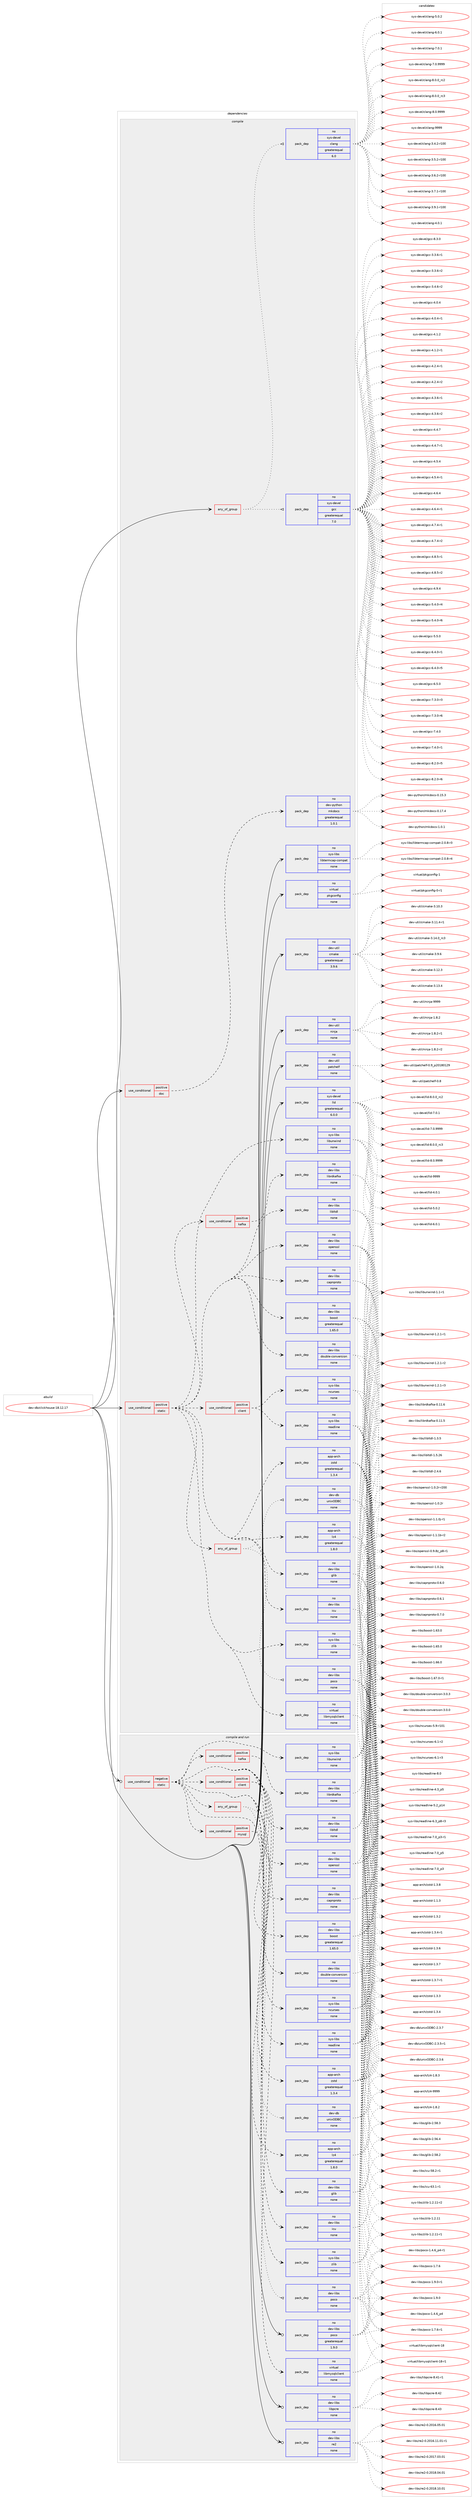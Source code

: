 digraph prolog {

# *************
# Graph options
# *************

newrank=true;
concentrate=true;
compound=true;
graph [rankdir=LR,fontname=Helvetica,fontsize=10,ranksep=1.5];#, ranksep=2.5, nodesep=0.2];
edge  [arrowhead=vee];
node  [fontname=Helvetica,fontsize=10];

# **********
# The ebuild
# **********

subgraph cluster_leftcol {
color=gray;
rank=same;
label=<<i>ebuild</i>>;
id [label="dev-db/clickhouse-18.12.17", color=red, width=4, href="../dev-db/clickhouse-18.12.17.svg"];
}

# ****************
# The dependencies
# ****************

subgraph cluster_midcol {
color=gray;
label=<<i>dependencies</i>>;
subgraph cluster_compile {
fillcolor="#eeeeee";
style=filled;
label=<<i>compile</i>>;
subgraph any20340 {
dependency1317854 [label=<<TABLE BORDER="0" CELLBORDER="1" CELLSPACING="0" CELLPADDING="4"><TR><TD CELLPADDING="10">any_of_group</TD></TR></TABLE>>, shape=none, color=red];subgraph pack940343 {
dependency1317855 [label=<<TABLE BORDER="0" CELLBORDER="1" CELLSPACING="0" CELLPADDING="4" WIDTH="220"><TR><TD ROWSPAN="6" CELLPADDING="30">pack_dep</TD></TR><TR><TD WIDTH="110">no</TD></TR><TR><TD>sys-devel</TD></TR><TR><TD>gcc</TD></TR><TR><TD>greaterequal</TD></TR><TR><TD>7.0</TD></TR></TABLE>>, shape=none, color=blue];
}
dependency1317854:e -> dependency1317855:w [weight=20,style="dotted",arrowhead="oinv"];
subgraph pack940344 {
dependency1317856 [label=<<TABLE BORDER="0" CELLBORDER="1" CELLSPACING="0" CELLPADDING="4" WIDTH="220"><TR><TD ROWSPAN="6" CELLPADDING="30">pack_dep</TD></TR><TR><TD WIDTH="110">no</TD></TR><TR><TD>sys-devel</TD></TR><TR><TD>clang</TD></TR><TR><TD>greaterequal</TD></TR><TR><TD>6.0</TD></TR></TABLE>>, shape=none, color=blue];
}
dependency1317854:e -> dependency1317856:w [weight=20,style="dotted",arrowhead="oinv"];
}
id:e -> dependency1317854:w [weight=20,style="solid",arrowhead="vee"];
subgraph cond356621 {
dependency1317857 [label=<<TABLE BORDER="0" CELLBORDER="1" CELLSPACING="0" CELLPADDING="4"><TR><TD ROWSPAN="3" CELLPADDING="10">use_conditional</TD></TR><TR><TD>positive</TD></TR><TR><TD>doc</TD></TR></TABLE>>, shape=none, color=red];
subgraph pack940345 {
dependency1317858 [label=<<TABLE BORDER="0" CELLBORDER="1" CELLSPACING="0" CELLPADDING="4" WIDTH="220"><TR><TD ROWSPAN="6" CELLPADDING="30">pack_dep</TD></TR><TR><TD WIDTH="110">no</TD></TR><TR><TD>dev-python</TD></TR><TR><TD>mkdocs</TD></TR><TR><TD>greaterequal</TD></TR><TR><TD>1.0.1</TD></TR></TABLE>>, shape=none, color=blue];
}
dependency1317857:e -> dependency1317858:w [weight=20,style="dashed",arrowhead="vee"];
}
id:e -> dependency1317857:w [weight=20,style="solid",arrowhead="vee"];
subgraph cond356622 {
dependency1317859 [label=<<TABLE BORDER="0" CELLBORDER="1" CELLSPACING="0" CELLPADDING="4"><TR><TD ROWSPAN="3" CELLPADDING="10">use_conditional</TD></TR><TR><TD>positive</TD></TR><TR><TD>static</TD></TR></TABLE>>, shape=none, color=red];
subgraph pack940346 {
dependency1317860 [label=<<TABLE BORDER="0" CELLBORDER="1" CELLSPACING="0" CELLPADDING="4" WIDTH="220"><TR><TD ROWSPAN="6" CELLPADDING="30">pack_dep</TD></TR><TR><TD WIDTH="110">no</TD></TR><TR><TD>app-arch</TD></TR><TR><TD>lz4</TD></TR><TR><TD>greaterequal</TD></TR><TR><TD>1.8.0</TD></TR></TABLE>>, shape=none, color=blue];
}
dependency1317859:e -> dependency1317860:w [weight=20,style="dashed",arrowhead="vee"];
subgraph pack940347 {
dependency1317861 [label=<<TABLE BORDER="0" CELLBORDER="1" CELLSPACING="0" CELLPADDING="4" WIDTH="220"><TR><TD ROWSPAN="6" CELLPADDING="30">pack_dep</TD></TR><TR><TD WIDTH="110">no</TD></TR><TR><TD>app-arch</TD></TR><TR><TD>zstd</TD></TR><TR><TD>greaterequal</TD></TR><TR><TD>1.3.4</TD></TR></TABLE>>, shape=none, color=blue];
}
dependency1317859:e -> dependency1317861:w [weight=20,style="dashed",arrowhead="vee"];
subgraph cond356623 {
dependency1317862 [label=<<TABLE BORDER="0" CELLBORDER="1" CELLSPACING="0" CELLPADDING="4"><TR><TD ROWSPAN="3" CELLPADDING="10">use_conditional</TD></TR><TR><TD>positive</TD></TR><TR><TD>client</TD></TR></TABLE>>, shape=none, color=red];
subgraph pack940348 {
dependency1317863 [label=<<TABLE BORDER="0" CELLBORDER="1" CELLSPACING="0" CELLPADDING="4" WIDTH="220"><TR><TD ROWSPAN="6" CELLPADDING="30">pack_dep</TD></TR><TR><TD WIDTH="110">no</TD></TR><TR><TD>sys-libs</TD></TR><TR><TD>ncurses</TD></TR><TR><TD>none</TD></TR><TR><TD></TD></TR></TABLE>>, shape=none, color=blue];
}
dependency1317862:e -> dependency1317863:w [weight=20,style="dashed",arrowhead="vee"];
subgraph pack940349 {
dependency1317864 [label=<<TABLE BORDER="0" CELLBORDER="1" CELLSPACING="0" CELLPADDING="4" WIDTH="220"><TR><TD ROWSPAN="6" CELLPADDING="30">pack_dep</TD></TR><TR><TD WIDTH="110">no</TD></TR><TR><TD>sys-libs</TD></TR><TR><TD>readline</TD></TR><TR><TD>none</TD></TR><TR><TD></TD></TR></TABLE>>, shape=none, color=blue];
}
dependency1317862:e -> dependency1317864:w [weight=20,style="dashed",arrowhead="vee"];
}
dependency1317859:e -> dependency1317862:w [weight=20,style="dashed",arrowhead="vee"];
subgraph pack940350 {
dependency1317865 [label=<<TABLE BORDER="0" CELLBORDER="1" CELLSPACING="0" CELLPADDING="4" WIDTH="220"><TR><TD ROWSPAN="6" CELLPADDING="30">pack_dep</TD></TR><TR><TD WIDTH="110">no</TD></TR><TR><TD>dev-libs</TD></TR><TR><TD>double-conversion</TD></TR><TR><TD>none</TD></TR><TR><TD></TD></TR></TABLE>>, shape=none, color=blue];
}
dependency1317859:e -> dependency1317865:w [weight=20,style="dashed",arrowhead="vee"];
subgraph pack940351 {
dependency1317866 [label=<<TABLE BORDER="0" CELLBORDER="1" CELLSPACING="0" CELLPADDING="4" WIDTH="220"><TR><TD ROWSPAN="6" CELLPADDING="30">pack_dep</TD></TR><TR><TD WIDTH="110">no</TD></TR><TR><TD>dev-libs</TD></TR><TR><TD>capnproto</TD></TR><TR><TD>none</TD></TR><TR><TD></TD></TR></TABLE>>, shape=none, color=blue];
}
dependency1317859:e -> dependency1317866:w [weight=20,style="dashed",arrowhead="vee"];
subgraph pack940352 {
dependency1317867 [label=<<TABLE BORDER="0" CELLBORDER="1" CELLSPACING="0" CELLPADDING="4" WIDTH="220"><TR><TD ROWSPAN="6" CELLPADDING="30">pack_dep</TD></TR><TR><TD WIDTH="110">no</TD></TR><TR><TD>dev-libs</TD></TR><TR><TD>libltdl</TD></TR><TR><TD>none</TD></TR><TR><TD></TD></TR></TABLE>>, shape=none, color=blue];
}
dependency1317859:e -> dependency1317867:w [weight=20,style="dashed",arrowhead="vee"];
subgraph pack940353 {
dependency1317868 [label=<<TABLE BORDER="0" CELLBORDER="1" CELLSPACING="0" CELLPADDING="4" WIDTH="220"><TR><TD ROWSPAN="6" CELLPADDING="30">pack_dep</TD></TR><TR><TD WIDTH="110">no</TD></TR><TR><TD>sys-libs</TD></TR><TR><TD>libunwind</TD></TR><TR><TD>none</TD></TR><TR><TD></TD></TR></TABLE>>, shape=none, color=blue];
}
dependency1317859:e -> dependency1317868:w [weight=20,style="dashed",arrowhead="vee"];
subgraph pack940354 {
dependency1317869 [label=<<TABLE BORDER="0" CELLBORDER="1" CELLSPACING="0" CELLPADDING="4" WIDTH="220"><TR><TD ROWSPAN="6" CELLPADDING="30">pack_dep</TD></TR><TR><TD WIDTH="110">no</TD></TR><TR><TD>sys-libs</TD></TR><TR><TD>zlib</TD></TR><TR><TD>none</TD></TR><TR><TD></TD></TR></TABLE>>, shape=none, color=blue];
}
dependency1317859:e -> dependency1317869:w [weight=20,style="dashed",arrowhead="vee"];
subgraph any20341 {
dependency1317870 [label=<<TABLE BORDER="0" CELLBORDER="1" CELLSPACING="0" CELLPADDING="4"><TR><TD CELLPADDING="10">any_of_group</TD></TR></TABLE>>, shape=none, color=red];subgraph pack940355 {
dependency1317871 [label=<<TABLE BORDER="0" CELLBORDER="1" CELLSPACING="0" CELLPADDING="4" WIDTH="220"><TR><TD ROWSPAN="6" CELLPADDING="30">pack_dep</TD></TR><TR><TD WIDTH="110">no</TD></TR><TR><TD>dev-db</TD></TR><TR><TD>unixODBC</TD></TR><TR><TD>none</TD></TR><TR><TD></TD></TR></TABLE>>, shape=none, color=blue];
}
dependency1317870:e -> dependency1317871:w [weight=20,style="dotted",arrowhead="oinv"];
subgraph pack940356 {
dependency1317872 [label=<<TABLE BORDER="0" CELLBORDER="1" CELLSPACING="0" CELLPADDING="4" WIDTH="220"><TR><TD ROWSPAN="6" CELLPADDING="30">pack_dep</TD></TR><TR><TD WIDTH="110">no</TD></TR><TR><TD>dev-libs</TD></TR><TR><TD>poco</TD></TR><TR><TD>none</TD></TR><TR><TD></TD></TR></TABLE>>, shape=none, color=blue];
}
dependency1317870:e -> dependency1317872:w [weight=20,style="dotted",arrowhead="oinv"];
}
dependency1317859:e -> dependency1317870:w [weight=20,style="dashed",arrowhead="vee"];
subgraph pack940357 {
dependency1317873 [label=<<TABLE BORDER="0" CELLBORDER="1" CELLSPACING="0" CELLPADDING="4" WIDTH="220"><TR><TD ROWSPAN="6" CELLPADDING="30">pack_dep</TD></TR><TR><TD WIDTH="110">no</TD></TR><TR><TD>dev-libs</TD></TR><TR><TD>icu</TD></TR><TR><TD>none</TD></TR><TR><TD></TD></TR></TABLE>>, shape=none, color=blue];
}
dependency1317859:e -> dependency1317873:w [weight=20,style="dashed",arrowhead="vee"];
subgraph pack940358 {
dependency1317874 [label=<<TABLE BORDER="0" CELLBORDER="1" CELLSPACING="0" CELLPADDING="4" WIDTH="220"><TR><TD ROWSPAN="6" CELLPADDING="30">pack_dep</TD></TR><TR><TD WIDTH="110">no</TD></TR><TR><TD>dev-libs</TD></TR><TR><TD>glib</TD></TR><TR><TD>none</TD></TR><TR><TD></TD></TR></TABLE>>, shape=none, color=blue];
}
dependency1317859:e -> dependency1317874:w [weight=20,style="dashed",arrowhead="vee"];
subgraph pack940359 {
dependency1317875 [label=<<TABLE BORDER="0" CELLBORDER="1" CELLSPACING="0" CELLPADDING="4" WIDTH="220"><TR><TD ROWSPAN="6" CELLPADDING="30">pack_dep</TD></TR><TR><TD WIDTH="110">no</TD></TR><TR><TD>dev-libs</TD></TR><TR><TD>boost</TD></TR><TR><TD>greaterequal</TD></TR><TR><TD>1.65.0</TD></TR></TABLE>>, shape=none, color=blue];
}
dependency1317859:e -> dependency1317875:w [weight=20,style="dashed",arrowhead="vee"];
subgraph pack940360 {
dependency1317876 [label=<<TABLE BORDER="0" CELLBORDER="1" CELLSPACING="0" CELLPADDING="4" WIDTH="220"><TR><TD ROWSPAN="6" CELLPADDING="30">pack_dep</TD></TR><TR><TD WIDTH="110">no</TD></TR><TR><TD>dev-libs</TD></TR><TR><TD>openssl</TD></TR><TR><TD>none</TD></TR><TR><TD></TD></TR></TABLE>>, shape=none, color=blue];
}
dependency1317859:e -> dependency1317876:w [weight=20,style="dashed",arrowhead="vee"];
subgraph pack940361 {
dependency1317877 [label=<<TABLE BORDER="0" CELLBORDER="1" CELLSPACING="0" CELLPADDING="4" WIDTH="220"><TR><TD ROWSPAN="6" CELLPADDING="30">pack_dep</TD></TR><TR><TD WIDTH="110">no</TD></TR><TR><TD>virtual</TD></TR><TR><TD>libmysqlclient</TD></TR><TR><TD>none</TD></TR><TR><TD></TD></TR></TABLE>>, shape=none, color=blue];
}
dependency1317859:e -> dependency1317877:w [weight=20,style="dashed",arrowhead="vee"];
subgraph cond356624 {
dependency1317878 [label=<<TABLE BORDER="0" CELLBORDER="1" CELLSPACING="0" CELLPADDING="4"><TR><TD ROWSPAN="3" CELLPADDING="10">use_conditional</TD></TR><TR><TD>positive</TD></TR><TR><TD>kafka</TD></TR></TABLE>>, shape=none, color=red];
subgraph pack940362 {
dependency1317879 [label=<<TABLE BORDER="0" CELLBORDER="1" CELLSPACING="0" CELLPADDING="4" WIDTH="220"><TR><TD ROWSPAN="6" CELLPADDING="30">pack_dep</TD></TR><TR><TD WIDTH="110">no</TD></TR><TR><TD>dev-libs</TD></TR><TR><TD>librdkafka</TD></TR><TR><TD>none</TD></TR><TR><TD></TD></TR></TABLE>>, shape=none, color=blue];
}
dependency1317878:e -> dependency1317879:w [weight=20,style="dashed",arrowhead="vee"];
}
dependency1317859:e -> dependency1317878:w [weight=20,style="dashed",arrowhead="vee"];
}
id:e -> dependency1317859:w [weight=20,style="solid",arrowhead="vee"];
subgraph pack940363 {
dependency1317880 [label=<<TABLE BORDER="0" CELLBORDER="1" CELLSPACING="0" CELLPADDING="4" WIDTH="220"><TR><TD ROWSPAN="6" CELLPADDING="30">pack_dep</TD></TR><TR><TD WIDTH="110">no</TD></TR><TR><TD>dev-util</TD></TR><TR><TD>cmake</TD></TR><TR><TD>greaterequal</TD></TR><TR><TD>3.9.6</TD></TR></TABLE>>, shape=none, color=blue];
}
id:e -> dependency1317880:w [weight=20,style="solid",arrowhead="vee"];
subgraph pack940364 {
dependency1317881 [label=<<TABLE BORDER="0" CELLBORDER="1" CELLSPACING="0" CELLPADDING="4" WIDTH="220"><TR><TD ROWSPAN="6" CELLPADDING="30">pack_dep</TD></TR><TR><TD WIDTH="110">no</TD></TR><TR><TD>dev-util</TD></TR><TR><TD>ninja</TD></TR><TR><TD>none</TD></TR><TR><TD></TD></TR></TABLE>>, shape=none, color=blue];
}
id:e -> dependency1317881:w [weight=20,style="solid",arrowhead="vee"];
subgraph pack940365 {
dependency1317882 [label=<<TABLE BORDER="0" CELLBORDER="1" CELLSPACING="0" CELLPADDING="4" WIDTH="220"><TR><TD ROWSPAN="6" CELLPADDING="30">pack_dep</TD></TR><TR><TD WIDTH="110">no</TD></TR><TR><TD>dev-util</TD></TR><TR><TD>patchelf</TD></TR><TR><TD>none</TD></TR><TR><TD></TD></TR></TABLE>>, shape=none, color=blue];
}
id:e -> dependency1317882:w [weight=20,style="solid",arrowhead="vee"];
subgraph pack940366 {
dependency1317883 [label=<<TABLE BORDER="0" CELLBORDER="1" CELLSPACING="0" CELLPADDING="4" WIDTH="220"><TR><TD ROWSPAN="6" CELLPADDING="30">pack_dep</TD></TR><TR><TD WIDTH="110">no</TD></TR><TR><TD>sys-devel</TD></TR><TR><TD>lld</TD></TR><TR><TD>greaterequal</TD></TR><TR><TD>6.0.0</TD></TR></TABLE>>, shape=none, color=blue];
}
id:e -> dependency1317883:w [weight=20,style="solid",arrowhead="vee"];
subgraph pack940367 {
dependency1317884 [label=<<TABLE BORDER="0" CELLBORDER="1" CELLSPACING="0" CELLPADDING="4" WIDTH="220"><TR><TD ROWSPAN="6" CELLPADDING="30">pack_dep</TD></TR><TR><TD WIDTH="110">no</TD></TR><TR><TD>sys-libs</TD></TR><TR><TD>libtermcap-compat</TD></TR><TR><TD>none</TD></TR><TR><TD></TD></TR></TABLE>>, shape=none, color=blue];
}
id:e -> dependency1317884:w [weight=20,style="solid",arrowhead="vee"];
subgraph pack940368 {
dependency1317885 [label=<<TABLE BORDER="0" CELLBORDER="1" CELLSPACING="0" CELLPADDING="4" WIDTH="220"><TR><TD ROWSPAN="6" CELLPADDING="30">pack_dep</TD></TR><TR><TD WIDTH="110">no</TD></TR><TR><TD>virtual</TD></TR><TR><TD>pkgconfig</TD></TR><TR><TD>none</TD></TR><TR><TD></TD></TR></TABLE>>, shape=none, color=blue];
}
id:e -> dependency1317885:w [weight=20,style="solid",arrowhead="vee"];
}
subgraph cluster_compileandrun {
fillcolor="#eeeeee";
style=filled;
label=<<i>compile and run</i>>;
subgraph cond356625 {
dependency1317886 [label=<<TABLE BORDER="0" CELLBORDER="1" CELLSPACING="0" CELLPADDING="4"><TR><TD ROWSPAN="3" CELLPADDING="10">use_conditional</TD></TR><TR><TD>negative</TD></TR><TR><TD>static</TD></TR></TABLE>>, shape=none, color=red];
subgraph pack940369 {
dependency1317887 [label=<<TABLE BORDER="0" CELLBORDER="1" CELLSPACING="0" CELLPADDING="4" WIDTH="220"><TR><TD ROWSPAN="6" CELLPADDING="30">pack_dep</TD></TR><TR><TD WIDTH="110">no</TD></TR><TR><TD>app-arch</TD></TR><TR><TD>lz4</TD></TR><TR><TD>greaterequal</TD></TR><TR><TD>1.8.0</TD></TR></TABLE>>, shape=none, color=blue];
}
dependency1317886:e -> dependency1317887:w [weight=20,style="dashed",arrowhead="vee"];
subgraph pack940370 {
dependency1317888 [label=<<TABLE BORDER="0" CELLBORDER="1" CELLSPACING="0" CELLPADDING="4" WIDTH="220"><TR><TD ROWSPAN="6" CELLPADDING="30">pack_dep</TD></TR><TR><TD WIDTH="110">no</TD></TR><TR><TD>app-arch</TD></TR><TR><TD>zstd</TD></TR><TR><TD>greaterequal</TD></TR><TR><TD>1.3.4</TD></TR></TABLE>>, shape=none, color=blue];
}
dependency1317886:e -> dependency1317888:w [weight=20,style="dashed",arrowhead="vee"];
subgraph cond356626 {
dependency1317889 [label=<<TABLE BORDER="0" CELLBORDER="1" CELLSPACING="0" CELLPADDING="4"><TR><TD ROWSPAN="3" CELLPADDING="10">use_conditional</TD></TR><TR><TD>positive</TD></TR><TR><TD>client</TD></TR></TABLE>>, shape=none, color=red];
subgraph pack940371 {
dependency1317890 [label=<<TABLE BORDER="0" CELLBORDER="1" CELLSPACING="0" CELLPADDING="4" WIDTH="220"><TR><TD ROWSPAN="6" CELLPADDING="30">pack_dep</TD></TR><TR><TD WIDTH="110">no</TD></TR><TR><TD>sys-libs</TD></TR><TR><TD>ncurses</TD></TR><TR><TD>none</TD></TR><TR><TD></TD></TR></TABLE>>, shape=none, color=blue];
}
dependency1317889:e -> dependency1317890:w [weight=20,style="dashed",arrowhead="vee"];
subgraph pack940372 {
dependency1317891 [label=<<TABLE BORDER="0" CELLBORDER="1" CELLSPACING="0" CELLPADDING="4" WIDTH="220"><TR><TD ROWSPAN="6" CELLPADDING="30">pack_dep</TD></TR><TR><TD WIDTH="110">no</TD></TR><TR><TD>sys-libs</TD></TR><TR><TD>readline</TD></TR><TR><TD>none</TD></TR><TR><TD></TD></TR></TABLE>>, shape=none, color=blue];
}
dependency1317889:e -> dependency1317891:w [weight=20,style="dashed",arrowhead="vee"];
}
dependency1317886:e -> dependency1317889:w [weight=20,style="dashed",arrowhead="vee"];
subgraph pack940373 {
dependency1317892 [label=<<TABLE BORDER="0" CELLBORDER="1" CELLSPACING="0" CELLPADDING="4" WIDTH="220"><TR><TD ROWSPAN="6" CELLPADDING="30">pack_dep</TD></TR><TR><TD WIDTH="110">no</TD></TR><TR><TD>dev-libs</TD></TR><TR><TD>double-conversion</TD></TR><TR><TD>none</TD></TR><TR><TD></TD></TR></TABLE>>, shape=none, color=blue];
}
dependency1317886:e -> dependency1317892:w [weight=20,style="dashed",arrowhead="vee"];
subgraph pack940374 {
dependency1317893 [label=<<TABLE BORDER="0" CELLBORDER="1" CELLSPACING="0" CELLPADDING="4" WIDTH="220"><TR><TD ROWSPAN="6" CELLPADDING="30">pack_dep</TD></TR><TR><TD WIDTH="110">no</TD></TR><TR><TD>dev-libs</TD></TR><TR><TD>capnproto</TD></TR><TR><TD>none</TD></TR><TR><TD></TD></TR></TABLE>>, shape=none, color=blue];
}
dependency1317886:e -> dependency1317893:w [weight=20,style="dashed",arrowhead="vee"];
subgraph pack940375 {
dependency1317894 [label=<<TABLE BORDER="0" CELLBORDER="1" CELLSPACING="0" CELLPADDING="4" WIDTH="220"><TR><TD ROWSPAN="6" CELLPADDING="30">pack_dep</TD></TR><TR><TD WIDTH="110">no</TD></TR><TR><TD>dev-libs</TD></TR><TR><TD>libltdl</TD></TR><TR><TD>none</TD></TR><TR><TD></TD></TR></TABLE>>, shape=none, color=blue];
}
dependency1317886:e -> dependency1317894:w [weight=20,style="dashed",arrowhead="vee"];
subgraph pack940376 {
dependency1317895 [label=<<TABLE BORDER="0" CELLBORDER="1" CELLSPACING="0" CELLPADDING="4" WIDTH="220"><TR><TD ROWSPAN="6" CELLPADDING="30">pack_dep</TD></TR><TR><TD WIDTH="110">no</TD></TR><TR><TD>sys-libs</TD></TR><TR><TD>libunwind</TD></TR><TR><TD>none</TD></TR><TR><TD></TD></TR></TABLE>>, shape=none, color=blue];
}
dependency1317886:e -> dependency1317895:w [weight=20,style="dashed",arrowhead="vee"];
subgraph pack940377 {
dependency1317896 [label=<<TABLE BORDER="0" CELLBORDER="1" CELLSPACING="0" CELLPADDING="4" WIDTH="220"><TR><TD ROWSPAN="6" CELLPADDING="30">pack_dep</TD></TR><TR><TD WIDTH="110">no</TD></TR><TR><TD>sys-libs</TD></TR><TR><TD>zlib</TD></TR><TR><TD>none</TD></TR><TR><TD></TD></TR></TABLE>>, shape=none, color=blue];
}
dependency1317886:e -> dependency1317896:w [weight=20,style="dashed",arrowhead="vee"];
subgraph any20342 {
dependency1317897 [label=<<TABLE BORDER="0" CELLBORDER="1" CELLSPACING="0" CELLPADDING="4"><TR><TD CELLPADDING="10">any_of_group</TD></TR></TABLE>>, shape=none, color=red];subgraph pack940378 {
dependency1317898 [label=<<TABLE BORDER="0" CELLBORDER="1" CELLSPACING="0" CELLPADDING="4" WIDTH="220"><TR><TD ROWSPAN="6" CELLPADDING="30">pack_dep</TD></TR><TR><TD WIDTH="110">no</TD></TR><TR><TD>dev-db</TD></TR><TR><TD>unixODBC</TD></TR><TR><TD>none</TD></TR><TR><TD></TD></TR></TABLE>>, shape=none, color=blue];
}
dependency1317897:e -> dependency1317898:w [weight=20,style="dotted",arrowhead="oinv"];
subgraph pack940379 {
dependency1317899 [label=<<TABLE BORDER="0" CELLBORDER="1" CELLSPACING="0" CELLPADDING="4" WIDTH="220"><TR><TD ROWSPAN="6" CELLPADDING="30">pack_dep</TD></TR><TR><TD WIDTH="110">no</TD></TR><TR><TD>dev-libs</TD></TR><TR><TD>poco</TD></TR><TR><TD>none</TD></TR><TR><TD></TD></TR></TABLE>>, shape=none, color=blue];
}
dependency1317897:e -> dependency1317899:w [weight=20,style="dotted",arrowhead="oinv"];
}
dependency1317886:e -> dependency1317897:w [weight=20,style="dashed",arrowhead="vee"];
subgraph pack940380 {
dependency1317900 [label=<<TABLE BORDER="0" CELLBORDER="1" CELLSPACING="0" CELLPADDING="4" WIDTH="220"><TR><TD ROWSPAN="6" CELLPADDING="30">pack_dep</TD></TR><TR><TD WIDTH="110">no</TD></TR><TR><TD>dev-libs</TD></TR><TR><TD>icu</TD></TR><TR><TD>none</TD></TR><TR><TD></TD></TR></TABLE>>, shape=none, color=blue];
}
dependency1317886:e -> dependency1317900:w [weight=20,style="dashed",arrowhead="vee"];
subgraph pack940381 {
dependency1317901 [label=<<TABLE BORDER="0" CELLBORDER="1" CELLSPACING="0" CELLPADDING="4" WIDTH="220"><TR><TD ROWSPAN="6" CELLPADDING="30">pack_dep</TD></TR><TR><TD WIDTH="110">no</TD></TR><TR><TD>dev-libs</TD></TR><TR><TD>glib</TD></TR><TR><TD>none</TD></TR><TR><TD></TD></TR></TABLE>>, shape=none, color=blue];
}
dependency1317886:e -> dependency1317901:w [weight=20,style="dashed",arrowhead="vee"];
subgraph pack940382 {
dependency1317902 [label=<<TABLE BORDER="0" CELLBORDER="1" CELLSPACING="0" CELLPADDING="4" WIDTH="220"><TR><TD ROWSPAN="6" CELLPADDING="30">pack_dep</TD></TR><TR><TD WIDTH="110">no</TD></TR><TR><TD>dev-libs</TD></TR><TR><TD>boost</TD></TR><TR><TD>greaterequal</TD></TR><TR><TD>1.65.0</TD></TR></TABLE>>, shape=none, color=blue];
}
dependency1317886:e -> dependency1317902:w [weight=20,style="dashed",arrowhead="vee"];
subgraph pack940383 {
dependency1317903 [label=<<TABLE BORDER="0" CELLBORDER="1" CELLSPACING="0" CELLPADDING="4" WIDTH="220"><TR><TD ROWSPAN="6" CELLPADDING="30">pack_dep</TD></TR><TR><TD WIDTH="110">no</TD></TR><TR><TD>dev-libs</TD></TR><TR><TD>openssl</TD></TR><TR><TD>none</TD></TR><TR><TD></TD></TR></TABLE>>, shape=none, color=blue];
}
dependency1317886:e -> dependency1317903:w [weight=20,style="dashed",arrowhead="vee"];
subgraph cond356627 {
dependency1317904 [label=<<TABLE BORDER="0" CELLBORDER="1" CELLSPACING="0" CELLPADDING="4"><TR><TD ROWSPAN="3" CELLPADDING="10">use_conditional</TD></TR><TR><TD>positive</TD></TR><TR><TD>kafka</TD></TR></TABLE>>, shape=none, color=red];
subgraph pack940384 {
dependency1317905 [label=<<TABLE BORDER="0" CELLBORDER="1" CELLSPACING="0" CELLPADDING="4" WIDTH="220"><TR><TD ROWSPAN="6" CELLPADDING="30">pack_dep</TD></TR><TR><TD WIDTH="110">no</TD></TR><TR><TD>dev-libs</TD></TR><TR><TD>librdkafka</TD></TR><TR><TD>none</TD></TR><TR><TD></TD></TR></TABLE>>, shape=none, color=blue];
}
dependency1317904:e -> dependency1317905:w [weight=20,style="dashed",arrowhead="vee"];
}
dependency1317886:e -> dependency1317904:w [weight=20,style="dashed",arrowhead="vee"];
subgraph cond356628 {
dependency1317906 [label=<<TABLE BORDER="0" CELLBORDER="1" CELLSPACING="0" CELLPADDING="4"><TR><TD ROWSPAN="3" CELLPADDING="10">use_conditional</TD></TR><TR><TD>positive</TD></TR><TR><TD>mysql</TD></TR></TABLE>>, shape=none, color=red];
subgraph pack940385 {
dependency1317907 [label=<<TABLE BORDER="0" CELLBORDER="1" CELLSPACING="0" CELLPADDING="4" WIDTH="220"><TR><TD ROWSPAN="6" CELLPADDING="30">pack_dep</TD></TR><TR><TD WIDTH="110">no</TD></TR><TR><TD>virtual</TD></TR><TR><TD>libmysqlclient</TD></TR><TR><TD>none</TD></TR><TR><TD></TD></TR></TABLE>>, shape=none, color=blue];
}
dependency1317906:e -> dependency1317907:w [weight=20,style="dashed",arrowhead="vee"];
}
dependency1317886:e -> dependency1317906:w [weight=20,style="dashed",arrowhead="vee"];
}
id:e -> dependency1317886:w [weight=20,style="solid",arrowhead="odotvee"];
subgraph pack940386 {
dependency1317908 [label=<<TABLE BORDER="0" CELLBORDER="1" CELLSPACING="0" CELLPADDING="4" WIDTH="220"><TR><TD ROWSPAN="6" CELLPADDING="30">pack_dep</TD></TR><TR><TD WIDTH="110">no</TD></TR><TR><TD>dev-libs</TD></TR><TR><TD>libpcre</TD></TR><TR><TD>none</TD></TR><TR><TD></TD></TR></TABLE>>, shape=none, color=blue];
}
id:e -> dependency1317908:w [weight=20,style="solid",arrowhead="odotvee"];
subgraph pack940387 {
dependency1317909 [label=<<TABLE BORDER="0" CELLBORDER="1" CELLSPACING="0" CELLPADDING="4" WIDTH="220"><TR><TD ROWSPAN="6" CELLPADDING="30">pack_dep</TD></TR><TR><TD WIDTH="110">no</TD></TR><TR><TD>dev-libs</TD></TR><TR><TD>poco</TD></TR><TR><TD>greaterequal</TD></TR><TR><TD>1.9.0</TD></TR></TABLE>>, shape=none, color=blue];
}
id:e -> dependency1317909:w [weight=20,style="solid",arrowhead="odotvee"];
subgraph pack940388 {
dependency1317910 [label=<<TABLE BORDER="0" CELLBORDER="1" CELLSPACING="0" CELLPADDING="4" WIDTH="220"><TR><TD ROWSPAN="6" CELLPADDING="30">pack_dep</TD></TR><TR><TD WIDTH="110">no</TD></TR><TR><TD>dev-libs</TD></TR><TR><TD>re2</TD></TR><TR><TD>none</TD></TR><TR><TD></TD></TR></TABLE>>, shape=none, color=blue];
}
id:e -> dependency1317910:w [weight=20,style="solid",arrowhead="odotvee"];
}
subgraph cluster_run {
fillcolor="#eeeeee";
style=filled;
label=<<i>run</i>>;
}
}

# **************
# The candidates
# **************

subgraph cluster_choices {
rank=same;
color=gray;
label=<<i>candidates</i>>;

subgraph choice940343 {
color=black;
nodesep=1;
choice115121115451001011181011084710399994551465146544511449 [label="sys-devel/gcc-3.3.6-r1", color=red, width=4,href="../sys-devel/gcc-3.3.6-r1.svg"];
choice115121115451001011181011084710399994551465146544511450 [label="sys-devel/gcc-3.3.6-r2", color=red, width=4,href="../sys-devel/gcc-3.3.6-r2.svg"];
choice115121115451001011181011084710399994551465246544511450 [label="sys-devel/gcc-3.4.6-r2", color=red, width=4,href="../sys-devel/gcc-3.4.6-r2.svg"];
choice11512111545100101118101108471039999455246484652 [label="sys-devel/gcc-4.0.4", color=red, width=4,href="../sys-devel/gcc-4.0.4.svg"];
choice115121115451001011181011084710399994552464846524511449 [label="sys-devel/gcc-4.0.4-r1", color=red, width=4,href="../sys-devel/gcc-4.0.4-r1.svg"];
choice11512111545100101118101108471039999455246494650 [label="sys-devel/gcc-4.1.2", color=red, width=4,href="../sys-devel/gcc-4.1.2.svg"];
choice115121115451001011181011084710399994552464946504511449 [label="sys-devel/gcc-4.1.2-r1", color=red, width=4,href="../sys-devel/gcc-4.1.2-r1.svg"];
choice115121115451001011181011084710399994552465046524511449 [label="sys-devel/gcc-4.2.4-r1", color=red, width=4,href="../sys-devel/gcc-4.2.4-r1.svg"];
choice115121115451001011181011084710399994552465046524511450 [label="sys-devel/gcc-4.2.4-r2", color=red, width=4,href="../sys-devel/gcc-4.2.4-r2.svg"];
choice115121115451001011181011084710399994552465146544511449 [label="sys-devel/gcc-4.3.6-r1", color=red, width=4,href="../sys-devel/gcc-4.3.6-r1.svg"];
choice115121115451001011181011084710399994552465146544511450 [label="sys-devel/gcc-4.3.6-r2", color=red, width=4,href="../sys-devel/gcc-4.3.6-r2.svg"];
choice11512111545100101118101108471039999455246524655 [label="sys-devel/gcc-4.4.7", color=red, width=4,href="../sys-devel/gcc-4.4.7.svg"];
choice115121115451001011181011084710399994552465246554511449 [label="sys-devel/gcc-4.4.7-r1", color=red, width=4,href="../sys-devel/gcc-4.4.7-r1.svg"];
choice11512111545100101118101108471039999455246534652 [label="sys-devel/gcc-4.5.4", color=red, width=4,href="../sys-devel/gcc-4.5.4.svg"];
choice115121115451001011181011084710399994552465346524511449 [label="sys-devel/gcc-4.5.4-r1", color=red, width=4,href="../sys-devel/gcc-4.5.4-r1.svg"];
choice11512111545100101118101108471039999455246544652 [label="sys-devel/gcc-4.6.4", color=red, width=4,href="../sys-devel/gcc-4.6.4.svg"];
choice115121115451001011181011084710399994552465446524511449 [label="sys-devel/gcc-4.6.4-r1", color=red, width=4,href="../sys-devel/gcc-4.6.4-r1.svg"];
choice115121115451001011181011084710399994552465546524511449 [label="sys-devel/gcc-4.7.4-r1", color=red, width=4,href="../sys-devel/gcc-4.7.4-r1.svg"];
choice115121115451001011181011084710399994552465546524511450 [label="sys-devel/gcc-4.7.4-r2", color=red, width=4,href="../sys-devel/gcc-4.7.4-r2.svg"];
choice115121115451001011181011084710399994552465646534511449 [label="sys-devel/gcc-4.8.5-r1", color=red, width=4,href="../sys-devel/gcc-4.8.5-r1.svg"];
choice115121115451001011181011084710399994552465646534511450 [label="sys-devel/gcc-4.8.5-r2", color=red, width=4,href="../sys-devel/gcc-4.8.5-r2.svg"];
choice11512111545100101118101108471039999455246574652 [label="sys-devel/gcc-4.9.4", color=red, width=4,href="../sys-devel/gcc-4.9.4.svg"];
choice115121115451001011181011084710399994553465246484511452 [label="sys-devel/gcc-5.4.0-r4", color=red, width=4,href="../sys-devel/gcc-5.4.0-r4.svg"];
choice115121115451001011181011084710399994553465246484511454 [label="sys-devel/gcc-5.4.0-r6", color=red, width=4,href="../sys-devel/gcc-5.4.0-r6.svg"];
choice11512111545100101118101108471039999455346534648 [label="sys-devel/gcc-5.5.0", color=red, width=4,href="../sys-devel/gcc-5.5.0.svg"];
choice115121115451001011181011084710399994554465246484511449 [label="sys-devel/gcc-6.4.0-r1", color=red, width=4,href="../sys-devel/gcc-6.4.0-r1.svg"];
choice115121115451001011181011084710399994554465246484511453 [label="sys-devel/gcc-6.4.0-r5", color=red, width=4,href="../sys-devel/gcc-6.4.0-r5.svg"];
choice11512111545100101118101108471039999455446534648 [label="sys-devel/gcc-6.5.0", color=red, width=4,href="../sys-devel/gcc-6.5.0.svg"];
choice115121115451001011181011084710399994555465146484511451 [label="sys-devel/gcc-7.3.0-r3", color=red, width=4,href="../sys-devel/gcc-7.3.0-r3.svg"];
choice115121115451001011181011084710399994555465146484511454 [label="sys-devel/gcc-7.3.0-r6", color=red, width=4,href="../sys-devel/gcc-7.3.0-r6.svg"];
choice11512111545100101118101108471039999455546524648 [label="sys-devel/gcc-7.4.0", color=red, width=4,href="../sys-devel/gcc-7.4.0.svg"];
choice115121115451001011181011084710399994555465246484511449 [label="sys-devel/gcc-7.4.0-r1", color=red, width=4,href="../sys-devel/gcc-7.4.0-r1.svg"];
choice115121115451001011181011084710399994556465046484511453 [label="sys-devel/gcc-8.2.0-r5", color=red, width=4,href="../sys-devel/gcc-8.2.0-r5.svg"];
choice115121115451001011181011084710399994556465046484511454 [label="sys-devel/gcc-8.2.0-r6", color=red, width=4,href="../sys-devel/gcc-8.2.0-r6.svg"];
choice11512111545100101118101108471039999455646514648 [label="sys-devel/gcc-8.3.0", color=red, width=4,href="../sys-devel/gcc-8.3.0.svg"];
dependency1317855:e -> choice115121115451001011181011084710399994551465146544511449:w [style=dotted,weight="100"];
dependency1317855:e -> choice115121115451001011181011084710399994551465146544511450:w [style=dotted,weight="100"];
dependency1317855:e -> choice115121115451001011181011084710399994551465246544511450:w [style=dotted,weight="100"];
dependency1317855:e -> choice11512111545100101118101108471039999455246484652:w [style=dotted,weight="100"];
dependency1317855:e -> choice115121115451001011181011084710399994552464846524511449:w [style=dotted,weight="100"];
dependency1317855:e -> choice11512111545100101118101108471039999455246494650:w [style=dotted,weight="100"];
dependency1317855:e -> choice115121115451001011181011084710399994552464946504511449:w [style=dotted,weight="100"];
dependency1317855:e -> choice115121115451001011181011084710399994552465046524511449:w [style=dotted,weight="100"];
dependency1317855:e -> choice115121115451001011181011084710399994552465046524511450:w [style=dotted,weight="100"];
dependency1317855:e -> choice115121115451001011181011084710399994552465146544511449:w [style=dotted,weight="100"];
dependency1317855:e -> choice115121115451001011181011084710399994552465146544511450:w [style=dotted,weight="100"];
dependency1317855:e -> choice11512111545100101118101108471039999455246524655:w [style=dotted,weight="100"];
dependency1317855:e -> choice115121115451001011181011084710399994552465246554511449:w [style=dotted,weight="100"];
dependency1317855:e -> choice11512111545100101118101108471039999455246534652:w [style=dotted,weight="100"];
dependency1317855:e -> choice115121115451001011181011084710399994552465346524511449:w [style=dotted,weight="100"];
dependency1317855:e -> choice11512111545100101118101108471039999455246544652:w [style=dotted,weight="100"];
dependency1317855:e -> choice115121115451001011181011084710399994552465446524511449:w [style=dotted,weight="100"];
dependency1317855:e -> choice115121115451001011181011084710399994552465546524511449:w [style=dotted,weight="100"];
dependency1317855:e -> choice115121115451001011181011084710399994552465546524511450:w [style=dotted,weight="100"];
dependency1317855:e -> choice115121115451001011181011084710399994552465646534511449:w [style=dotted,weight="100"];
dependency1317855:e -> choice115121115451001011181011084710399994552465646534511450:w [style=dotted,weight="100"];
dependency1317855:e -> choice11512111545100101118101108471039999455246574652:w [style=dotted,weight="100"];
dependency1317855:e -> choice115121115451001011181011084710399994553465246484511452:w [style=dotted,weight="100"];
dependency1317855:e -> choice115121115451001011181011084710399994553465246484511454:w [style=dotted,weight="100"];
dependency1317855:e -> choice11512111545100101118101108471039999455346534648:w [style=dotted,weight="100"];
dependency1317855:e -> choice115121115451001011181011084710399994554465246484511449:w [style=dotted,weight="100"];
dependency1317855:e -> choice115121115451001011181011084710399994554465246484511453:w [style=dotted,weight="100"];
dependency1317855:e -> choice11512111545100101118101108471039999455446534648:w [style=dotted,weight="100"];
dependency1317855:e -> choice115121115451001011181011084710399994555465146484511451:w [style=dotted,weight="100"];
dependency1317855:e -> choice115121115451001011181011084710399994555465146484511454:w [style=dotted,weight="100"];
dependency1317855:e -> choice11512111545100101118101108471039999455546524648:w [style=dotted,weight="100"];
dependency1317855:e -> choice115121115451001011181011084710399994555465246484511449:w [style=dotted,weight="100"];
dependency1317855:e -> choice115121115451001011181011084710399994556465046484511453:w [style=dotted,weight="100"];
dependency1317855:e -> choice115121115451001011181011084710399994556465046484511454:w [style=dotted,weight="100"];
dependency1317855:e -> choice11512111545100101118101108471039999455646514648:w [style=dotted,weight="100"];
}
subgraph choice940344 {
color=black;
nodesep=1;
choice1151211154510010111810110847991089711010345514652465045114494848 [label="sys-devel/clang-3.4.2-r100", color=red, width=4,href="../sys-devel/clang-3.4.2-r100.svg"];
choice1151211154510010111810110847991089711010345514653465045114494848 [label="sys-devel/clang-3.5.2-r100", color=red, width=4,href="../sys-devel/clang-3.5.2-r100.svg"];
choice1151211154510010111810110847991089711010345514654465045114494848 [label="sys-devel/clang-3.6.2-r100", color=red, width=4,href="../sys-devel/clang-3.6.2-r100.svg"];
choice1151211154510010111810110847991089711010345514655464945114494848 [label="sys-devel/clang-3.7.1-r100", color=red, width=4,href="../sys-devel/clang-3.7.1-r100.svg"];
choice1151211154510010111810110847991089711010345514657464945114494848 [label="sys-devel/clang-3.9.1-r100", color=red, width=4,href="../sys-devel/clang-3.9.1-r100.svg"];
choice11512111545100101118101108479910897110103455246484649 [label="sys-devel/clang-4.0.1", color=red, width=4,href="../sys-devel/clang-4.0.1.svg"];
choice11512111545100101118101108479910897110103455346484650 [label="sys-devel/clang-5.0.2", color=red, width=4,href="../sys-devel/clang-5.0.2.svg"];
choice11512111545100101118101108479910897110103455446484649 [label="sys-devel/clang-6.0.1", color=red, width=4,href="../sys-devel/clang-6.0.1.svg"];
choice11512111545100101118101108479910897110103455546484649 [label="sys-devel/clang-7.0.1", color=red, width=4,href="../sys-devel/clang-7.0.1.svg"];
choice11512111545100101118101108479910897110103455546484657575757 [label="sys-devel/clang-7.0.9999", color=red, width=4,href="../sys-devel/clang-7.0.9999.svg"];
choice11512111545100101118101108479910897110103455646484648951149950 [label="sys-devel/clang-8.0.0_rc2", color=red, width=4,href="../sys-devel/clang-8.0.0_rc2.svg"];
choice11512111545100101118101108479910897110103455646484648951149951 [label="sys-devel/clang-8.0.0_rc3", color=red, width=4,href="../sys-devel/clang-8.0.0_rc3.svg"];
choice11512111545100101118101108479910897110103455646484657575757 [label="sys-devel/clang-8.0.9999", color=red, width=4,href="../sys-devel/clang-8.0.9999.svg"];
choice115121115451001011181011084799108971101034557575757 [label="sys-devel/clang-9999", color=red, width=4,href="../sys-devel/clang-9999.svg"];
dependency1317856:e -> choice1151211154510010111810110847991089711010345514652465045114494848:w [style=dotted,weight="100"];
dependency1317856:e -> choice1151211154510010111810110847991089711010345514653465045114494848:w [style=dotted,weight="100"];
dependency1317856:e -> choice1151211154510010111810110847991089711010345514654465045114494848:w [style=dotted,weight="100"];
dependency1317856:e -> choice1151211154510010111810110847991089711010345514655464945114494848:w [style=dotted,weight="100"];
dependency1317856:e -> choice1151211154510010111810110847991089711010345514657464945114494848:w [style=dotted,weight="100"];
dependency1317856:e -> choice11512111545100101118101108479910897110103455246484649:w [style=dotted,weight="100"];
dependency1317856:e -> choice11512111545100101118101108479910897110103455346484650:w [style=dotted,weight="100"];
dependency1317856:e -> choice11512111545100101118101108479910897110103455446484649:w [style=dotted,weight="100"];
dependency1317856:e -> choice11512111545100101118101108479910897110103455546484649:w [style=dotted,weight="100"];
dependency1317856:e -> choice11512111545100101118101108479910897110103455546484657575757:w [style=dotted,weight="100"];
dependency1317856:e -> choice11512111545100101118101108479910897110103455646484648951149950:w [style=dotted,weight="100"];
dependency1317856:e -> choice11512111545100101118101108479910897110103455646484648951149951:w [style=dotted,weight="100"];
dependency1317856:e -> choice11512111545100101118101108479910897110103455646484657575757:w [style=dotted,weight="100"];
dependency1317856:e -> choice115121115451001011181011084799108971101034557575757:w [style=dotted,weight="100"];
}
subgraph choice940345 {
color=black;
nodesep=1;
choice10010111845112121116104111110471091071001119911545484649534651 [label="dev-python/mkdocs-0.15.3", color=red, width=4,href="../dev-python/mkdocs-0.15.3.svg"];
choice10010111845112121116104111110471091071001119911545484649554652 [label="dev-python/mkdocs-0.17.4", color=red, width=4,href="../dev-python/mkdocs-0.17.4.svg"];
choice100101118451121211161041111104710910710011199115454946484649 [label="dev-python/mkdocs-1.0.1", color=red, width=4,href="../dev-python/mkdocs-1.0.1.svg"];
dependency1317858:e -> choice10010111845112121116104111110471091071001119911545484649534651:w [style=dotted,weight="100"];
dependency1317858:e -> choice10010111845112121116104111110471091071001119911545484649554652:w [style=dotted,weight="100"];
dependency1317858:e -> choice100101118451121211161041111104710910710011199115454946484649:w [style=dotted,weight="100"];
}
subgraph choice940346 {
color=black;
nodesep=1;
choice971121124597114991044710812252454946564650 [label="app-arch/lz4-1.8.2", color=red, width=4,href="../app-arch/lz4-1.8.2.svg"];
choice971121124597114991044710812252454946564651 [label="app-arch/lz4-1.8.3", color=red, width=4,href="../app-arch/lz4-1.8.3.svg"];
choice9711211245971149910447108122524557575757 [label="app-arch/lz4-9999", color=red, width=4,href="../app-arch/lz4-9999.svg"];
dependency1317860:e -> choice971121124597114991044710812252454946564650:w [style=dotted,weight="100"];
dependency1317860:e -> choice971121124597114991044710812252454946564651:w [style=dotted,weight="100"];
dependency1317860:e -> choice9711211245971149910447108122524557575757:w [style=dotted,weight="100"];
}
subgraph choice940347 {
color=black;
nodesep=1;
choice9711211245971149910447122115116100454946494651 [label="app-arch/zstd-1.1.3", color=red, width=4,href="../app-arch/zstd-1.1.3.svg"];
choice9711211245971149910447122115116100454946514650 [label="app-arch/zstd-1.3.2", color=red, width=4,href="../app-arch/zstd-1.3.2.svg"];
choice9711211245971149910447122115116100454946514651 [label="app-arch/zstd-1.3.3", color=red, width=4,href="../app-arch/zstd-1.3.3.svg"];
choice9711211245971149910447122115116100454946514652 [label="app-arch/zstd-1.3.4", color=red, width=4,href="../app-arch/zstd-1.3.4.svg"];
choice97112112459711499104471221151161004549465146524511449 [label="app-arch/zstd-1.3.4-r1", color=red, width=4,href="../app-arch/zstd-1.3.4-r1.svg"];
choice9711211245971149910447122115116100454946514654 [label="app-arch/zstd-1.3.6", color=red, width=4,href="../app-arch/zstd-1.3.6.svg"];
choice9711211245971149910447122115116100454946514655 [label="app-arch/zstd-1.3.7", color=red, width=4,href="../app-arch/zstd-1.3.7.svg"];
choice97112112459711499104471221151161004549465146554511449 [label="app-arch/zstd-1.3.7-r1", color=red, width=4,href="../app-arch/zstd-1.3.7-r1.svg"];
choice9711211245971149910447122115116100454946514656 [label="app-arch/zstd-1.3.8", color=red, width=4,href="../app-arch/zstd-1.3.8.svg"];
dependency1317861:e -> choice9711211245971149910447122115116100454946494651:w [style=dotted,weight="100"];
dependency1317861:e -> choice9711211245971149910447122115116100454946514650:w [style=dotted,weight="100"];
dependency1317861:e -> choice9711211245971149910447122115116100454946514651:w [style=dotted,weight="100"];
dependency1317861:e -> choice9711211245971149910447122115116100454946514652:w [style=dotted,weight="100"];
dependency1317861:e -> choice97112112459711499104471221151161004549465146524511449:w [style=dotted,weight="100"];
dependency1317861:e -> choice9711211245971149910447122115116100454946514654:w [style=dotted,weight="100"];
dependency1317861:e -> choice9711211245971149910447122115116100454946514655:w [style=dotted,weight="100"];
dependency1317861:e -> choice97112112459711499104471221151161004549465146554511449:w [style=dotted,weight="100"];
dependency1317861:e -> choice9711211245971149910447122115116100454946514656:w [style=dotted,weight="100"];
}
subgraph choice940348 {
color=black;
nodesep=1;
choice115121115451081059811547110991171141151011154553465745114494849 [label="sys-libs/ncurses-5.9-r101", color=red, width=4,href="../sys-libs/ncurses-5.9-r101.svg"];
choice11512111545108105981154711099117114115101115455446494511450 [label="sys-libs/ncurses-6.1-r2", color=red, width=4,href="../sys-libs/ncurses-6.1-r2.svg"];
choice11512111545108105981154711099117114115101115455446494511451 [label="sys-libs/ncurses-6.1-r3", color=red, width=4,href="../sys-libs/ncurses-6.1-r3.svg"];
dependency1317863:e -> choice115121115451081059811547110991171141151011154553465745114494849:w [style=dotted,weight="100"];
dependency1317863:e -> choice11512111545108105981154711099117114115101115455446494511450:w [style=dotted,weight="100"];
dependency1317863:e -> choice11512111545108105981154711099117114115101115455446494511451:w [style=dotted,weight="100"];
}
subgraph choice940349 {
color=black;
nodesep=1;
choice11512111545108105981154711410197100108105110101455246519511253 [label="sys-libs/readline-4.3_p5", color=red, width=4,href="../sys-libs/readline-4.3_p5.svg"];
choice1151211154510810598115471141019710010810511010145534650951124952 [label="sys-libs/readline-5.2_p14", color=red, width=4,href="../sys-libs/readline-5.2_p14.svg"];
choice115121115451081059811547114101971001081051101014554465195112564511451 [label="sys-libs/readline-6.3_p8-r3", color=red, width=4,href="../sys-libs/readline-6.3_p8-r3.svg"];
choice11512111545108105981154711410197100108105110101455546489511251 [label="sys-libs/readline-7.0_p3", color=red, width=4,href="../sys-libs/readline-7.0_p3.svg"];
choice115121115451081059811547114101971001081051101014555464895112514511449 [label="sys-libs/readline-7.0_p3-r1", color=red, width=4,href="../sys-libs/readline-7.0_p3-r1.svg"];
choice11512111545108105981154711410197100108105110101455546489511253 [label="sys-libs/readline-7.0_p5", color=red, width=4,href="../sys-libs/readline-7.0_p5.svg"];
choice1151211154510810598115471141019710010810511010145564648 [label="sys-libs/readline-8.0", color=red, width=4,href="../sys-libs/readline-8.0.svg"];
dependency1317864:e -> choice11512111545108105981154711410197100108105110101455246519511253:w [style=dotted,weight="100"];
dependency1317864:e -> choice1151211154510810598115471141019710010810511010145534650951124952:w [style=dotted,weight="100"];
dependency1317864:e -> choice115121115451081059811547114101971001081051101014554465195112564511451:w [style=dotted,weight="100"];
dependency1317864:e -> choice11512111545108105981154711410197100108105110101455546489511251:w [style=dotted,weight="100"];
dependency1317864:e -> choice115121115451081059811547114101971001081051101014555464895112514511449:w [style=dotted,weight="100"];
dependency1317864:e -> choice11512111545108105981154711410197100108105110101455546489511253:w [style=dotted,weight="100"];
dependency1317864:e -> choice1151211154510810598115471141019710010810511010145564648:w [style=dotted,weight="100"];
}
subgraph choice940350 {
color=black;
nodesep=1;
choice100101118451081059811547100111117981081014599111110118101114115105111110455146484648 [label="dev-libs/double-conversion-3.0.0", color=red, width=4,href="../dev-libs/double-conversion-3.0.0.svg"];
choice100101118451081059811547100111117981081014599111110118101114115105111110455146484651 [label="dev-libs/double-conversion-3.0.3", color=red, width=4,href="../dev-libs/double-conversion-3.0.3.svg"];
dependency1317865:e -> choice100101118451081059811547100111117981081014599111110118101114115105111110455146484648:w [style=dotted,weight="100"];
dependency1317865:e -> choice100101118451081059811547100111117981081014599111110118101114115105111110455146484651:w [style=dotted,weight="100"];
}
subgraph choice940351 {
color=black;
nodesep=1;
choice1001011184510810598115479997112110112114111116111454846544648 [label="dev-libs/capnproto-0.6.0", color=red, width=4,href="../dev-libs/capnproto-0.6.0.svg"];
choice1001011184510810598115479997112110112114111116111454846544649 [label="dev-libs/capnproto-0.6.1", color=red, width=4,href="../dev-libs/capnproto-0.6.1.svg"];
choice1001011184510810598115479997112110112114111116111454846554648 [label="dev-libs/capnproto-0.7.0", color=red, width=4,href="../dev-libs/capnproto-0.7.0.svg"];
dependency1317866:e -> choice1001011184510810598115479997112110112114111116111454846544648:w [style=dotted,weight="100"];
dependency1317866:e -> choice1001011184510810598115479997112110112114111116111454846544649:w [style=dotted,weight="100"];
dependency1317866:e -> choice1001011184510810598115479997112110112114111116111454846554648:w [style=dotted,weight="100"];
}
subgraph choice940352 {
color=black;
nodesep=1;
choice10010111845108105981154710810598108116100108454946514653 [label="dev-libs/libltdl-1.3.5", color=red, width=4,href="../dev-libs/libltdl-1.3.5.svg"];
choice1001011184510810598115471081059810811610010845494653465054 [label="dev-libs/libltdl-1.5.26", color=red, width=4,href="../dev-libs/libltdl-1.5.26.svg"];
choice10010111845108105981154710810598108116100108455046524654 [label="dev-libs/libltdl-2.4.6", color=red, width=4,href="../dev-libs/libltdl-2.4.6.svg"];
dependency1317867:e -> choice10010111845108105981154710810598108116100108454946514653:w [style=dotted,weight="100"];
dependency1317867:e -> choice1001011184510810598115471081059810811610010845494653465054:w [style=dotted,weight="100"];
dependency1317867:e -> choice10010111845108105981154710810598108116100108455046524654:w [style=dotted,weight="100"];
}
subgraph choice940353 {
color=black;
nodesep=1;
choice11512111545108105981154710810598117110119105110100454946494511449 [label="sys-libs/libunwind-1.1-r1", color=red, width=4,href="../sys-libs/libunwind-1.1-r1.svg"];
choice115121115451081059811547108105981171101191051101004549465046494511449 [label="sys-libs/libunwind-1.2.1-r1", color=red, width=4,href="../sys-libs/libunwind-1.2.1-r1.svg"];
choice115121115451081059811547108105981171101191051101004549465046494511450 [label="sys-libs/libunwind-1.2.1-r2", color=red, width=4,href="../sys-libs/libunwind-1.2.1-r2.svg"];
choice115121115451081059811547108105981171101191051101004549465046494511451 [label="sys-libs/libunwind-1.2.1-r3", color=red, width=4,href="../sys-libs/libunwind-1.2.1-r3.svg"];
dependency1317868:e -> choice11512111545108105981154710810598117110119105110100454946494511449:w [style=dotted,weight="100"];
dependency1317868:e -> choice115121115451081059811547108105981171101191051101004549465046494511449:w [style=dotted,weight="100"];
dependency1317868:e -> choice115121115451081059811547108105981171101191051101004549465046494511450:w [style=dotted,weight="100"];
dependency1317868:e -> choice115121115451081059811547108105981171101191051101004549465046494511451:w [style=dotted,weight="100"];
}
subgraph choice940354 {
color=black;
nodesep=1;
choice1151211154510810598115471221081059845494650464949 [label="sys-libs/zlib-1.2.11", color=red, width=4,href="../sys-libs/zlib-1.2.11.svg"];
choice11512111545108105981154712210810598454946504649494511449 [label="sys-libs/zlib-1.2.11-r1", color=red, width=4,href="../sys-libs/zlib-1.2.11-r1.svg"];
choice11512111545108105981154712210810598454946504649494511450 [label="sys-libs/zlib-1.2.11-r2", color=red, width=4,href="../sys-libs/zlib-1.2.11-r2.svg"];
dependency1317869:e -> choice1151211154510810598115471221081059845494650464949:w [style=dotted,weight="100"];
dependency1317869:e -> choice11512111545108105981154712210810598454946504649494511449:w [style=dotted,weight="100"];
dependency1317869:e -> choice11512111545108105981154712210810598454946504649494511450:w [style=dotted,weight="100"];
}
subgraph choice940355 {
color=black;
nodesep=1;
choice100101118451009847117110105120796866674550465146534511449 [label="dev-db/unixODBC-2.3.5-r1", color=red, width=4,href="../dev-db/unixODBC-2.3.5-r1.svg"];
choice10010111845100984711711010512079686667455046514654 [label="dev-db/unixODBC-2.3.6", color=red, width=4,href="../dev-db/unixODBC-2.3.6.svg"];
choice10010111845100984711711010512079686667455046514655 [label="dev-db/unixODBC-2.3.7", color=red, width=4,href="../dev-db/unixODBC-2.3.7.svg"];
dependency1317871:e -> choice100101118451009847117110105120796866674550465146534511449:w [style=dotted,weight="100"];
dependency1317871:e -> choice10010111845100984711711010512079686667455046514654:w [style=dotted,weight="100"];
dependency1317871:e -> choice10010111845100984711711010512079686667455046514655:w [style=dotted,weight="100"];
}
subgraph choice940356 {
color=black;
nodesep=1;
choice100101118451081059811547112111991114549465246549511252 [label="dev-libs/poco-1.4.6_p4", color=red, width=4,href="../dev-libs/poco-1.4.6_p4.svg"];
choice1001011184510810598115471121119911145494652465495112524511449 [label="dev-libs/poco-1.4.6_p4-r1", color=red, width=4,href="../dev-libs/poco-1.4.6_p4-r1.svg"];
choice10010111845108105981154711211199111454946554654 [label="dev-libs/poco-1.7.6", color=red, width=4,href="../dev-libs/poco-1.7.6.svg"];
choice100101118451081059811547112111991114549465546544511449 [label="dev-libs/poco-1.7.6-r1", color=red, width=4,href="../dev-libs/poco-1.7.6-r1.svg"];
choice10010111845108105981154711211199111454946574648 [label="dev-libs/poco-1.9.0", color=red, width=4,href="../dev-libs/poco-1.9.0.svg"];
choice100101118451081059811547112111991114549465746484511449 [label="dev-libs/poco-1.9.0-r1", color=red, width=4,href="../dev-libs/poco-1.9.0-r1.svg"];
dependency1317872:e -> choice100101118451081059811547112111991114549465246549511252:w [style=dotted,weight="100"];
dependency1317872:e -> choice1001011184510810598115471121119911145494652465495112524511449:w [style=dotted,weight="100"];
dependency1317872:e -> choice10010111845108105981154711211199111454946554654:w [style=dotted,weight="100"];
dependency1317872:e -> choice100101118451081059811547112111991114549465546544511449:w [style=dotted,weight="100"];
dependency1317872:e -> choice10010111845108105981154711211199111454946574648:w [style=dotted,weight="100"];
dependency1317872:e -> choice100101118451081059811547112111991114549465746484511449:w [style=dotted,weight="100"];
}
subgraph choice940357 {
color=black;
nodesep=1;
choice1001011184510810598115471059911745535646504511449 [label="dev-libs/icu-58.2-r1", color=red, width=4,href="../dev-libs/icu-58.2-r1.svg"];
choice1001011184510810598115471059911745545146494511449 [label="dev-libs/icu-63.1-r1", color=red, width=4,href="../dev-libs/icu-63.1-r1.svg"];
dependency1317873:e -> choice1001011184510810598115471059911745535646504511449:w [style=dotted,weight="100"];
dependency1317873:e -> choice1001011184510810598115471059911745545146494511449:w [style=dotted,weight="100"];
}
subgraph choice940358 {
color=black;
nodesep=1;
choice1001011184510810598115471031081059845504653544652 [label="dev-libs/glib-2.56.4", color=red, width=4,href="../dev-libs/glib-2.56.4.svg"];
choice1001011184510810598115471031081059845504653564650 [label="dev-libs/glib-2.58.2", color=red, width=4,href="../dev-libs/glib-2.58.2.svg"];
choice1001011184510810598115471031081059845504653564651 [label="dev-libs/glib-2.58.3", color=red, width=4,href="../dev-libs/glib-2.58.3.svg"];
dependency1317874:e -> choice1001011184510810598115471031081059845504653544652:w [style=dotted,weight="100"];
dependency1317874:e -> choice1001011184510810598115471031081059845504653564650:w [style=dotted,weight="100"];
dependency1317874:e -> choice1001011184510810598115471031081059845504653564651:w [style=dotted,weight="100"];
}
subgraph choice940359 {
color=black;
nodesep=1;
choice1001011184510810598115479811111111511645494654514648 [label="dev-libs/boost-1.63.0", color=red, width=4,href="../dev-libs/boost-1.63.0.svg"];
choice1001011184510810598115479811111111511645494654534648 [label="dev-libs/boost-1.65.0", color=red, width=4,href="../dev-libs/boost-1.65.0.svg"];
choice1001011184510810598115479811111111511645494654544648 [label="dev-libs/boost-1.66.0", color=red, width=4,href="../dev-libs/boost-1.66.0.svg"];
choice10010111845108105981154798111111115116454946545546484511449 [label="dev-libs/boost-1.67.0-r1", color=red, width=4,href="../dev-libs/boost-1.67.0-r1.svg"];
dependency1317875:e -> choice1001011184510810598115479811111111511645494654514648:w [style=dotted,weight="100"];
dependency1317875:e -> choice1001011184510810598115479811111111511645494654534648:w [style=dotted,weight="100"];
dependency1317875:e -> choice1001011184510810598115479811111111511645494654544648:w [style=dotted,weight="100"];
dependency1317875:e -> choice10010111845108105981154798111111115116454946545546484511449:w [style=dotted,weight="100"];
}
subgraph choice940360 {
color=black;
nodesep=1;
choice10010111845108105981154711111210111011511510845484657465612295112564511449 [label="dev-libs/openssl-0.9.8z_p8-r1", color=red, width=4,href="../dev-libs/openssl-0.9.8z_p8-r1.svg"];
choice100101118451081059811547111112101110115115108454946484650113 [label="dev-libs/openssl-1.0.2q", color=red, width=4,href="../dev-libs/openssl-1.0.2q.svg"];
choice100101118451081059811547111112101110115115108454946484650114 [label="dev-libs/openssl-1.0.2r", color=red, width=4,href="../dev-libs/openssl-1.0.2r.svg"];
choice10010111845108105981154711111210111011511510845494648465011445114504848 [label="dev-libs/openssl-1.0.2r-r200", color=red, width=4,href="../dev-libs/openssl-1.0.2r-r200.svg"];
choice1001011184510810598115471111121011101151151084549464946481064511449 [label="dev-libs/openssl-1.1.0j-r1", color=red, width=4,href="../dev-libs/openssl-1.1.0j-r1.svg"];
choice100101118451081059811547111112101110115115108454946494649984511450 [label="dev-libs/openssl-1.1.1b-r2", color=red, width=4,href="../dev-libs/openssl-1.1.1b-r2.svg"];
dependency1317876:e -> choice10010111845108105981154711111210111011511510845484657465612295112564511449:w [style=dotted,weight="100"];
dependency1317876:e -> choice100101118451081059811547111112101110115115108454946484650113:w [style=dotted,weight="100"];
dependency1317876:e -> choice100101118451081059811547111112101110115115108454946484650114:w [style=dotted,weight="100"];
dependency1317876:e -> choice10010111845108105981154711111210111011511510845494648465011445114504848:w [style=dotted,weight="100"];
dependency1317876:e -> choice1001011184510810598115471111121011101151151084549464946481064511449:w [style=dotted,weight="100"];
dependency1317876:e -> choice100101118451081059811547111112101110115115108454946494649984511450:w [style=dotted,weight="100"];
}
subgraph choice940361 {
color=black;
nodesep=1;
choice11810511411611797108471081059810912111511310899108105101110116454956 [label="virtual/libmysqlclient-18", color=red, width=4,href="../virtual/libmysqlclient-18.svg"];
choice118105114116117971084710810598109121115113108991081051011101164549564511449 [label="virtual/libmysqlclient-18-r1", color=red, width=4,href="../virtual/libmysqlclient-18-r1.svg"];
dependency1317877:e -> choice11810511411611797108471081059810912111511310899108105101110116454956:w [style=dotted,weight="100"];
dependency1317877:e -> choice118105114116117971084710810598109121115113108991081051011101164549564511449:w [style=dotted,weight="100"];
}
subgraph choice940362 {
color=black;
nodesep=1;
choice10010111845108105981154710810598114100107971021079745484649494653 [label="dev-libs/librdkafka-0.11.5", color=red, width=4,href="../dev-libs/librdkafka-0.11.5.svg"];
choice10010111845108105981154710810598114100107971021079745484649494654 [label="dev-libs/librdkafka-0.11.6", color=red, width=4,href="../dev-libs/librdkafka-0.11.6.svg"];
dependency1317879:e -> choice10010111845108105981154710810598114100107971021079745484649494653:w [style=dotted,weight="100"];
dependency1317879:e -> choice10010111845108105981154710810598114100107971021079745484649494654:w [style=dotted,weight="100"];
}
subgraph choice940363 {
color=black;
nodesep=1;
choice1001011184511711610510847991099710710145514649484651 [label="dev-util/cmake-3.10.3", color=red, width=4,href="../dev-util/cmake-3.10.3.svg"];
choice10010111845117116105108479910997107101455146494946524511449 [label="dev-util/cmake-3.11.4-r1", color=red, width=4,href="../dev-util/cmake-3.11.4-r1.svg"];
choice1001011184511711610510847991099710710145514649504651 [label="dev-util/cmake-3.12.3", color=red, width=4,href="../dev-util/cmake-3.12.3.svg"];
choice1001011184511711610510847991099710710145514649514652 [label="dev-util/cmake-3.13.4", color=red, width=4,href="../dev-util/cmake-3.13.4.svg"];
choice1001011184511711610510847991099710710145514649524648951149951 [label="dev-util/cmake-3.14.0_rc3", color=red, width=4,href="../dev-util/cmake-3.14.0_rc3.svg"];
choice10010111845117116105108479910997107101455146574654 [label="dev-util/cmake-3.9.6", color=red, width=4,href="../dev-util/cmake-3.9.6.svg"];
dependency1317880:e -> choice1001011184511711610510847991099710710145514649484651:w [style=dotted,weight="100"];
dependency1317880:e -> choice10010111845117116105108479910997107101455146494946524511449:w [style=dotted,weight="100"];
dependency1317880:e -> choice1001011184511711610510847991099710710145514649504651:w [style=dotted,weight="100"];
dependency1317880:e -> choice1001011184511711610510847991099710710145514649514652:w [style=dotted,weight="100"];
dependency1317880:e -> choice1001011184511711610510847991099710710145514649524648951149951:w [style=dotted,weight="100"];
dependency1317880:e -> choice10010111845117116105108479910997107101455146574654:w [style=dotted,weight="100"];
}
subgraph choice940364 {
color=black;
nodesep=1;
choice100101118451171161051084711010511010697454946564650 [label="dev-util/ninja-1.8.2", color=red, width=4,href="../dev-util/ninja-1.8.2.svg"];
choice1001011184511711610510847110105110106974549465646504511449 [label="dev-util/ninja-1.8.2-r1", color=red, width=4,href="../dev-util/ninja-1.8.2-r1.svg"];
choice1001011184511711610510847110105110106974549465646504511450 [label="dev-util/ninja-1.8.2-r2", color=red, width=4,href="../dev-util/ninja-1.8.2-r2.svg"];
choice1001011184511711610510847110105110106974557575757 [label="dev-util/ninja-9999", color=red, width=4,href="../dev-util/ninja-9999.svg"];
dependency1317881:e -> choice100101118451171161051084711010511010697454946564650:w [style=dotted,weight="100"];
dependency1317881:e -> choice1001011184511711610510847110105110106974549465646504511449:w [style=dotted,weight="100"];
dependency1317881:e -> choice1001011184511711610510847110105110106974549465646504511450:w [style=dotted,weight="100"];
dependency1317881:e -> choice1001011184511711610510847110105110106974557575757:w [style=dotted,weight="100"];
}
subgraph choice940365 {
color=black;
nodesep=1;
choice1001011184511711610510847112971169910410110810245484656 [label="dev-util/patchelf-0.8", color=red, width=4,href="../dev-util/patchelf-0.8.svg"];
choice1001011184511711610510847112971169910410110810245484657951125048495648495057 [label="dev-util/patchelf-0.9_p20180129", color=red, width=4,href="../dev-util/patchelf-0.9_p20180129.svg"];
dependency1317882:e -> choice1001011184511711610510847112971169910410110810245484656:w [style=dotted,weight="100"];
dependency1317882:e -> choice1001011184511711610510847112971169910410110810245484657951125048495648495057:w [style=dotted,weight="100"];
}
subgraph choice940366 {
color=black;
nodesep=1;
choice1151211154510010111810110847108108100455246484649 [label="sys-devel/lld-4.0.1", color=red, width=4,href="../sys-devel/lld-4.0.1.svg"];
choice1151211154510010111810110847108108100455346484650 [label="sys-devel/lld-5.0.2", color=red, width=4,href="../sys-devel/lld-5.0.2.svg"];
choice1151211154510010111810110847108108100455446484649 [label="sys-devel/lld-6.0.1", color=red, width=4,href="../sys-devel/lld-6.0.1.svg"];
choice1151211154510010111810110847108108100455546484649 [label="sys-devel/lld-7.0.1", color=red, width=4,href="../sys-devel/lld-7.0.1.svg"];
choice1151211154510010111810110847108108100455546484657575757 [label="sys-devel/lld-7.0.9999", color=red, width=4,href="../sys-devel/lld-7.0.9999.svg"];
choice1151211154510010111810110847108108100455646484648951149950 [label="sys-devel/lld-8.0.0_rc2", color=red, width=4,href="../sys-devel/lld-8.0.0_rc2.svg"];
choice1151211154510010111810110847108108100455646484648951149951 [label="sys-devel/lld-8.0.0_rc3", color=red, width=4,href="../sys-devel/lld-8.0.0_rc3.svg"];
choice1151211154510010111810110847108108100455646484657575757 [label="sys-devel/lld-8.0.9999", color=red, width=4,href="../sys-devel/lld-8.0.9999.svg"];
choice11512111545100101118101108471081081004557575757 [label="sys-devel/lld-9999", color=red, width=4,href="../sys-devel/lld-9999.svg"];
dependency1317883:e -> choice1151211154510010111810110847108108100455246484649:w [style=dotted,weight="100"];
dependency1317883:e -> choice1151211154510010111810110847108108100455346484650:w [style=dotted,weight="100"];
dependency1317883:e -> choice1151211154510010111810110847108108100455446484649:w [style=dotted,weight="100"];
dependency1317883:e -> choice1151211154510010111810110847108108100455546484649:w [style=dotted,weight="100"];
dependency1317883:e -> choice1151211154510010111810110847108108100455546484657575757:w [style=dotted,weight="100"];
dependency1317883:e -> choice1151211154510010111810110847108108100455646484648951149950:w [style=dotted,weight="100"];
dependency1317883:e -> choice1151211154510010111810110847108108100455646484648951149951:w [style=dotted,weight="100"];
dependency1317883:e -> choice1151211154510010111810110847108108100455646484657575757:w [style=dotted,weight="100"];
dependency1317883:e -> choice11512111545100101118101108471081081004557575757:w [style=dotted,weight="100"];
}
subgraph choice940367 {
color=black;
nodesep=1;
choice1151211154510810598115471081059811610111410999971124599111109112971164550464846564511451 [label="sys-libs/libtermcap-compat-2.0.8-r3", color=red, width=4,href="../sys-libs/libtermcap-compat-2.0.8-r3.svg"];
choice1151211154510810598115471081059811610111410999971124599111109112971164550464846564511452 [label="sys-libs/libtermcap-compat-2.0.8-r4", color=red, width=4,href="../sys-libs/libtermcap-compat-2.0.8-r4.svg"];
dependency1317884:e -> choice1151211154510810598115471081059811610111410999971124599111109112971164550464846564511451:w [style=dotted,weight="100"];
dependency1317884:e -> choice1151211154510810598115471081059811610111410999971124599111109112971164550464846564511452:w [style=dotted,weight="100"];
}
subgraph choice940368 {
color=black;
nodesep=1;
choice11810511411611797108471121071039911111010210510345484511449 [label="virtual/pkgconfig-0-r1", color=red, width=4,href="../virtual/pkgconfig-0-r1.svg"];
choice1181051141161179710847112107103991111101021051034549 [label="virtual/pkgconfig-1", color=red, width=4,href="../virtual/pkgconfig-1.svg"];
dependency1317885:e -> choice11810511411611797108471121071039911111010210510345484511449:w [style=dotted,weight="100"];
dependency1317885:e -> choice1181051141161179710847112107103991111101021051034549:w [style=dotted,weight="100"];
}
subgraph choice940369 {
color=black;
nodesep=1;
choice971121124597114991044710812252454946564650 [label="app-arch/lz4-1.8.2", color=red, width=4,href="../app-arch/lz4-1.8.2.svg"];
choice971121124597114991044710812252454946564651 [label="app-arch/lz4-1.8.3", color=red, width=4,href="../app-arch/lz4-1.8.3.svg"];
choice9711211245971149910447108122524557575757 [label="app-arch/lz4-9999", color=red, width=4,href="../app-arch/lz4-9999.svg"];
dependency1317887:e -> choice971121124597114991044710812252454946564650:w [style=dotted,weight="100"];
dependency1317887:e -> choice971121124597114991044710812252454946564651:w [style=dotted,weight="100"];
dependency1317887:e -> choice9711211245971149910447108122524557575757:w [style=dotted,weight="100"];
}
subgraph choice940370 {
color=black;
nodesep=1;
choice9711211245971149910447122115116100454946494651 [label="app-arch/zstd-1.1.3", color=red, width=4,href="../app-arch/zstd-1.1.3.svg"];
choice9711211245971149910447122115116100454946514650 [label="app-arch/zstd-1.3.2", color=red, width=4,href="../app-arch/zstd-1.3.2.svg"];
choice9711211245971149910447122115116100454946514651 [label="app-arch/zstd-1.3.3", color=red, width=4,href="../app-arch/zstd-1.3.3.svg"];
choice9711211245971149910447122115116100454946514652 [label="app-arch/zstd-1.3.4", color=red, width=4,href="../app-arch/zstd-1.3.4.svg"];
choice97112112459711499104471221151161004549465146524511449 [label="app-arch/zstd-1.3.4-r1", color=red, width=4,href="../app-arch/zstd-1.3.4-r1.svg"];
choice9711211245971149910447122115116100454946514654 [label="app-arch/zstd-1.3.6", color=red, width=4,href="../app-arch/zstd-1.3.6.svg"];
choice9711211245971149910447122115116100454946514655 [label="app-arch/zstd-1.3.7", color=red, width=4,href="../app-arch/zstd-1.3.7.svg"];
choice97112112459711499104471221151161004549465146554511449 [label="app-arch/zstd-1.3.7-r1", color=red, width=4,href="../app-arch/zstd-1.3.7-r1.svg"];
choice9711211245971149910447122115116100454946514656 [label="app-arch/zstd-1.3.8", color=red, width=4,href="../app-arch/zstd-1.3.8.svg"];
dependency1317888:e -> choice9711211245971149910447122115116100454946494651:w [style=dotted,weight="100"];
dependency1317888:e -> choice9711211245971149910447122115116100454946514650:w [style=dotted,weight="100"];
dependency1317888:e -> choice9711211245971149910447122115116100454946514651:w [style=dotted,weight="100"];
dependency1317888:e -> choice9711211245971149910447122115116100454946514652:w [style=dotted,weight="100"];
dependency1317888:e -> choice97112112459711499104471221151161004549465146524511449:w [style=dotted,weight="100"];
dependency1317888:e -> choice9711211245971149910447122115116100454946514654:w [style=dotted,weight="100"];
dependency1317888:e -> choice9711211245971149910447122115116100454946514655:w [style=dotted,weight="100"];
dependency1317888:e -> choice97112112459711499104471221151161004549465146554511449:w [style=dotted,weight="100"];
dependency1317888:e -> choice9711211245971149910447122115116100454946514656:w [style=dotted,weight="100"];
}
subgraph choice940371 {
color=black;
nodesep=1;
choice115121115451081059811547110991171141151011154553465745114494849 [label="sys-libs/ncurses-5.9-r101", color=red, width=4,href="../sys-libs/ncurses-5.9-r101.svg"];
choice11512111545108105981154711099117114115101115455446494511450 [label="sys-libs/ncurses-6.1-r2", color=red, width=4,href="../sys-libs/ncurses-6.1-r2.svg"];
choice11512111545108105981154711099117114115101115455446494511451 [label="sys-libs/ncurses-6.1-r3", color=red, width=4,href="../sys-libs/ncurses-6.1-r3.svg"];
dependency1317890:e -> choice115121115451081059811547110991171141151011154553465745114494849:w [style=dotted,weight="100"];
dependency1317890:e -> choice11512111545108105981154711099117114115101115455446494511450:w [style=dotted,weight="100"];
dependency1317890:e -> choice11512111545108105981154711099117114115101115455446494511451:w [style=dotted,weight="100"];
}
subgraph choice940372 {
color=black;
nodesep=1;
choice11512111545108105981154711410197100108105110101455246519511253 [label="sys-libs/readline-4.3_p5", color=red, width=4,href="../sys-libs/readline-4.3_p5.svg"];
choice1151211154510810598115471141019710010810511010145534650951124952 [label="sys-libs/readline-5.2_p14", color=red, width=4,href="../sys-libs/readline-5.2_p14.svg"];
choice115121115451081059811547114101971001081051101014554465195112564511451 [label="sys-libs/readline-6.3_p8-r3", color=red, width=4,href="../sys-libs/readline-6.3_p8-r3.svg"];
choice11512111545108105981154711410197100108105110101455546489511251 [label="sys-libs/readline-7.0_p3", color=red, width=4,href="../sys-libs/readline-7.0_p3.svg"];
choice115121115451081059811547114101971001081051101014555464895112514511449 [label="sys-libs/readline-7.0_p3-r1", color=red, width=4,href="../sys-libs/readline-7.0_p3-r1.svg"];
choice11512111545108105981154711410197100108105110101455546489511253 [label="sys-libs/readline-7.0_p5", color=red, width=4,href="../sys-libs/readline-7.0_p5.svg"];
choice1151211154510810598115471141019710010810511010145564648 [label="sys-libs/readline-8.0", color=red, width=4,href="../sys-libs/readline-8.0.svg"];
dependency1317891:e -> choice11512111545108105981154711410197100108105110101455246519511253:w [style=dotted,weight="100"];
dependency1317891:e -> choice1151211154510810598115471141019710010810511010145534650951124952:w [style=dotted,weight="100"];
dependency1317891:e -> choice115121115451081059811547114101971001081051101014554465195112564511451:w [style=dotted,weight="100"];
dependency1317891:e -> choice11512111545108105981154711410197100108105110101455546489511251:w [style=dotted,weight="100"];
dependency1317891:e -> choice115121115451081059811547114101971001081051101014555464895112514511449:w [style=dotted,weight="100"];
dependency1317891:e -> choice11512111545108105981154711410197100108105110101455546489511253:w [style=dotted,weight="100"];
dependency1317891:e -> choice1151211154510810598115471141019710010810511010145564648:w [style=dotted,weight="100"];
}
subgraph choice940373 {
color=black;
nodesep=1;
choice100101118451081059811547100111117981081014599111110118101114115105111110455146484648 [label="dev-libs/double-conversion-3.0.0", color=red, width=4,href="../dev-libs/double-conversion-3.0.0.svg"];
choice100101118451081059811547100111117981081014599111110118101114115105111110455146484651 [label="dev-libs/double-conversion-3.0.3", color=red, width=4,href="../dev-libs/double-conversion-3.0.3.svg"];
dependency1317892:e -> choice100101118451081059811547100111117981081014599111110118101114115105111110455146484648:w [style=dotted,weight="100"];
dependency1317892:e -> choice100101118451081059811547100111117981081014599111110118101114115105111110455146484651:w [style=dotted,weight="100"];
}
subgraph choice940374 {
color=black;
nodesep=1;
choice1001011184510810598115479997112110112114111116111454846544648 [label="dev-libs/capnproto-0.6.0", color=red, width=4,href="../dev-libs/capnproto-0.6.0.svg"];
choice1001011184510810598115479997112110112114111116111454846544649 [label="dev-libs/capnproto-0.6.1", color=red, width=4,href="../dev-libs/capnproto-0.6.1.svg"];
choice1001011184510810598115479997112110112114111116111454846554648 [label="dev-libs/capnproto-0.7.0", color=red, width=4,href="../dev-libs/capnproto-0.7.0.svg"];
dependency1317893:e -> choice1001011184510810598115479997112110112114111116111454846544648:w [style=dotted,weight="100"];
dependency1317893:e -> choice1001011184510810598115479997112110112114111116111454846544649:w [style=dotted,weight="100"];
dependency1317893:e -> choice1001011184510810598115479997112110112114111116111454846554648:w [style=dotted,weight="100"];
}
subgraph choice940375 {
color=black;
nodesep=1;
choice10010111845108105981154710810598108116100108454946514653 [label="dev-libs/libltdl-1.3.5", color=red, width=4,href="../dev-libs/libltdl-1.3.5.svg"];
choice1001011184510810598115471081059810811610010845494653465054 [label="dev-libs/libltdl-1.5.26", color=red, width=4,href="../dev-libs/libltdl-1.5.26.svg"];
choice10010111845108105981154710810598108116100108455046524654 [label="dev-libs/libltdl-2.4.6", color=red, width=4,href="../dev-libs/libltdl-2.4.6.svg"];
dependency1317894:e -> choice10010111845108105981154710810598108116100108454946514653:w [style=dotted,weight="100"];
dependency1317894:e -> choice1001011184510810598115471081059810811610010845494653465054:w [style=dotted,weight="100"];
dependency1317894:e -> choice10010111845108105981154710810598108116100108455046524654:w [style=dotted,weight="100"];
}
subgraph choice940376 {
color=black;
nodesep=1;
choice11512111545108105981154710810598117110119105110100454946494511449 [label="sys-libs/libunwind-1.1-r1", color=red, width=4,href="../sys-libs/libunwind-1.1-r1.svg"];
choice115121115451081059811547108105981171101191051101004549465046494511449 [label="sys-libs/libunwind-1.2.1-r1", color=red, width=4,href="../sys-libs/libunwind-1.2.1-r1.svg"];
choice115121115451081059811547108105981171101191051101004549465046494511450 [label="sys-libs/libunwind-1.2.1-r2", color=red, width=4,href="../sys-libs/libunwind-1.2.1-r2.svg"];
choice115121115451081059811547108105981171101191051101004549465046494511451 [label="sys-libs/libunwind-1.2.1-r3", color=red, width=4,href="../sys-libs/libunwind-1.2.1-r3.svg"];
dependency1317895:e -> choice11512111545108105981154710810598117110119105110100454946494511449:w [style=dotted,weight="100"];
dependency1317895:e -> choice115121115451081059811547108105981171101191051101004549465046494511449:w [style=dotted,weight="100"];
dependency1317895:e -> choice115121115451081059811547108105981171101191051101004549465046494511450:w [style=dotted,weight="100"];
dependency1317895:e -> choice115121115451081059811547108105981171101191051101004549465046494511451:w [style=dotted,weight="100"];
}
subgraph choice940377 {
color=black;
nodesep=1;
choice1151211154510810598115471221081059845494650464949 [label="sys-libs/zlib-1.2.11", color=red, width=4,href="../sys-libs/zlib-1.2.11.svg"];
choice11512111545108105981154712210810598454946504649494511449 [label="sys-libs/zlib-1.2.11-r1", color=red, width=4,href="../sys-libs/zlib-1.2.11-r1.svg"];
choice11512111545108105981154712210810598454946504649494511450 [label="sys-libs/zlib-1.2.11-r2", color=red, width=4,href="../sys-libs/zlib-1.2.11-r2.svg"];
dependency1317896:e -> choice1151211154510810598115471221081059845494650464949:w [style=dotted,weight="100"];
dependency1317896:e -> choice11512111545108105981154712210810598454946504649494511449:w [style=dotted,weight="100"];
dependency1317896:e -> choice11512111545108105981154712210810598454946504649494511450:w [style=dotted,weight="100"];
}
subgraph choice940378 {
color=black;
nodesep=1;
choice100101118451009847117110105120796866674550465146534511449 [label="dev-db/unixODBC-2.3.5-r1", color=red, width=4,href="../dev-db/unixODBC-2.3.5-r1.svg"];
choice10010111845100984711711010512079686667455046514654 [label="dev-db/unixODBC-2.3.6", color=red, width=4,href="../dev-db/unixODBC-2.3.6.svg"];
choice10010111845100984711711010512079686667455046514655 [label="dev-db/unixODBC-2.3.7", color=red, width=4,href="../dev-db/unixODBC-2.3.7.svg"];
dependency1317898:e -> choice100101118451009847117110105120796866674550465146534511449:w [style=dotted,weight="100"];
dependency1317898:e -> choice10010111845100984711711010512079686667455046514654:w [style=dotted,weight="100"];
dependency1317898:e -> choice10010111845100984711711010512079686667455046514655:w [style=dotted,weight="100"];
}
subgraph choice940379 {
color=black;
nodesep=1;
choice100101118451081059811547112111991114549465246549511252 [label="dev-libs/poco-1.4.6_p4", color=red, width=4,href="../dev-libs/poco-1.4.6_p4.svg"];
choice1001011184510810598115471121119911145494652465495112524511449 [label="dev-libs/poco-1.4.6_p4-r1", color=red, width=4,href="../dev-libs/poco-1.4.6_p4-r1.svg"];
choice10010111845108105981154711211199111454946554654 [label="dev-libs/poco-1.7.6", color=red, width=4,href="../dev-libs/poco-1.7.6.svg"];
choice100101118451081059811547112111991114549465546544511449 [label="dev-libs/poco-1.7.6-r1", color=red, width=4,href="../dev-libs/poco-1.7.6-r1.svg"];
choice10010111845108105981154711211199111454946574648 [label="dev-libs/poco-1.9.0", color=red, width=4,href="../dev-libs/poco-1.9.0.svg"];
choice100101118451081059811547112111991114549465746484511449 [label="dev-libs/poco-1.9.0-r1", color=red, width=4,href="../dev-libs/poco-1.9.0-r1.svg"];
dependency1317899:e -> choice100101118451081059811547112111991114549465246549511252:w [style=dotted,weight="100"];
dependency1317899:e -> choice1001011184510810598115471121119911145494652465495112524511449:w [style=dotted,weight="100"];
dependency1317899:e -> choice10010111845108105981154711211199111454946554654:w [style=dotted,weight="100"];
dependency1317899:e -> choice100101118451081059811547112111991114549465546544511449:w [style=dotted,weight="100"];
dependency1317899:e -> choice10010111845108105981154711211199111454946574648:w [style=dotted,weight="100"];
dependency1317899:e -> choice100101118451081059811547112111991114549465746484511449:w [style=dotted,weight="100"];
}
subgraph choice940380 {
color=black;
nodesep=1;
choice1001011184510810598115471059911745535646504511449 [label="dev-libs/icu-58.2-r1", color=red, width=4,href="../dev-libs/icu-58.2-r1.svg"];
choice1001011184510810598115471059911745545146494511449 [label="dev-libs/icu-63.1-r1", color=red, width=4,href="../dev-libs/icu-63.1-r1.svg"];
dependency1317900:e -> choice1001011184510810598115471059911745535646504511449:w [style=dotted,weight="100"];
dependency1317900:e -> choice1001011184510810598115471059911745545146494511449:w [style=dotted,weight="100"];
}
subgraph choice940381 {
color=black;
nodesep=1;
choice1001011184510810598115471031081059845504653544652 [label="dev-libs/glib-2.56.4", color=red, width=4,href="../dev-libs/glib-2.56.4.svg"];
choice1001011184510810598115471031081059845504653564650 [label="dev-libs/glib-2.58.2", color=red, width=4,href="../dev-libs/glib-2.58.2.svg"];
choice1001011184510810598115471031081059845504653564651 [label="dev-libs/glib-2.58.3", color=red, width=4,href="../dev-libs/glib-2.58.3.svg"];
dependency1317901:e -> choice1001011184510810598115471031081059845504653544652:w [style=dotted,weight="100"];
dependency1317901:e -> choice1001011184510810598115471031081059845504653564650:w [style=dotted,weight="100"];
dependency1317901:e -> choice1001011184510810598115471031081059845504653564651:w [style=dotted,weight="100"];
}
subgraph choice940382 {
color=black;
nodesep=1;
choice1001011184510810598115479811111111511645494654514648 [label="dev-libs/boost-1.63.0", color=red, width=4,href="../dev-libs/boost-1.63.0.svg"];
choice1001011184510810598115479811111111511645494654534648 [label="dev-libs/boost-1.65.0", color=red, width=4,href="../dev-libs/boost-1.65.0.svg"];
choice1001011184510810598115479811111111511645494654544648 [label="dev-libs/boost-1.66.0", color=red, width=4,href="../dev-libs/boost-1.66.0.svg"];
choice10010111845108105981154798111111115116454946545546484511449 [label="dev-libs/boost-1.67.0-r1", color=red, width=4,href="../dev-libs/boost-1.67.0-r1.svg"];
dependency1317902:e -> choice1001011184510810598115479811111111511645494654514648:w [style=dotted,weight="100"];
dependency1317902:e -> choice1001011184510810598115479811111111511645494654534648:w [style=dotted,weight="100"];
dependency1317902:e -> choice1001011184510810598115479811111111511645494654544648:w [style=dotted,weight="100"];
dependency1317902:e -> choice10010111845108105981154798111111115116454946545546484511449:w [style=dotted,weight="100"];
}
subgraph choice940383 {
color=black;
nodesep=1;
choice10010111845108105981154711111210111011511510845484657465612295112564511449 [label="dev-libs/openssl-0.9.8z_p8-r1", color=red, width=4,href="../dev-libs/openssl-0.9.8z_p8-r1.svg"];
choice100101118451081059811547111112101110115115108454946484650113 [label="dev-libs/openssl-1.0.2q", color=red, width=4,href="../dev-libs/openssl-1.0.2q.svg"];
choice100101118451081059811547111112101110115115108454946484650114 [label="dev-libs/openssl-1.0.2r", color=red, width=4,href="../dev-libs/openssl-1.0.2r.svg"];
choice10010111845108105981154711111210111011511510845494648465011445114504848 [label="dev-libs/openssl-1.0.2r-r200", color=red, width=4,href="../dev-libs/openssl-1.0.2r-r200.svg"];
choice1001011184510810598115471111121011101151151084549464946481064511449 [label="dev-libs/openssl-1.1.0j-r1", color=red, width=4,href="../dev-libs/openssl-1.1.0j-r1.svg"];
choice100101118451081059811547111112101110115115108454946494649984511450 [label="dev-libs/openssl-1.1.1b-r2", color=red, width=4,href="../dev-libs/openssl-1.1.1b-r2.svg"];
dependency1317903:e -> choice10010111845108105981154711111210111011511510845484657465612295112564511449:w [style=dotted,weight="100"];
dependency1317903:e -> choice100101118451081059811547111112101110115115108454946484650113:w [style=dotted,weight="100"];
dependency1317903:e -> choice100101118451081059811547111112101110115115108454946484650114:w [style=dotted,weight="100"];
dependency1317903:e -> choice10010111845108105981154711111210111011511510845494648465011445114504848:w [style=dotted,weight="100"];
dependency1317903:e -> choice1001011184510810598115471111121011101151151084549464946481064511449:w [style=dotted,weight="100"];
dependency1317903:e -> choice100101118451081059811547111112101110115115108454946494649984511450:w [style=dotted,weight="100"];
}
subgraph choice940384 {
color=black;
nodesep=1;
choice10010111845108105981154710810598114100107971021079745484649494653 [label="dev-libs/librdkafka-0.11.5", color=red, width=4,href="../dev-libs/librdkafka-0.11.5.svg"];
choice10010111845108105981154710810598114100107971021079745484649494654 [label="dev-libs/librdkafka-0.11.6", color=red, width=4,href="../dev-libs/librdkafka-0.11.6.svg"];
dependency1317905:e -> choice10010111845108105981154710810598114100107971021079745484649494653:w [style=dotted,weight="100"];
dependency1317905:e -> choice10010111845108105981154710810598114100107971021079745484649494654:w [style=dotted,weight="100"];
}
subgraph choice940385 {
color=black;
nodesep=1;
choice11810511411611797108471081059810912111511310899108105101110116454956 [label="virtual/libmysqlclient-18", color=red, width=4,href="../virtual/libmysqlclient-18.svg"];
choice118105114116117971084710810598109121115113108991081051011101164549564511449 [label="virtual/libmysqlclient-18-r1", color=red, width=4,href="../virtual/libmysqlclient-18-r1.svg"];
dependency1317907:e -> choice11810511411611797108471081059810912111511310899108105101110116454956:w [style=dotted,weight="100"];
dependency1317907:e -> choice118105114116117971084710810598109121115113108991081051011101164549564511449:w [style=dotted,weight="100"];
}
subgraph choice940386 {
color=black;
nodesep=1;
choice100101118451081059811547108105981129911410145564652494511449 [label="dev-libs/libpcre-8.41-r1", color=red, width=4,href="../dev-libs/libpcre-8.41-r1.svg"];
choice10010111845108105981154710810598112991141014556465250 [label="dev-libs/libpcre-8.42", color=red, width=4,href="../dev-libs/libpcre-8.42.svg"];
choice10010111845108105981154710810598112991141014556465251 [label="dev-libs/libpcre-8.43", color=red, width=4,href="../dev-libs/libpcre-8.43.svg"];
dependency1317908:e -> choice100101118451081059811547108105981129911410145564652494511449:w [style=dotted,weight="100"];
dependency1317908:e -> choice10010111845108105981154710810598112991141014556465250:w [style=dotted,weight="100"];
dependency1317908:e -> choice10010111845108105981154710810598112991141014556465251:w [style=dotted,weight="100"];
}
subgraph choice940387 {
color=black;
nodesep=1;
choice100101118451081059811547112111991114549465246549511252 [label="dev-libs/poco-1.4.6_p4", color=red, width=4,href="../dev-libs/poco-1.4.6_p4.svg"];
choice1001011184510810598115471121119911145494652465495112524511449 [label="dev-libs/poco-1.4.6_p4-r1", color=red, width=4,href="../dev-libs/poco-1.4.6_p4-r1.svg"];
choice10010111845108105981154711211199111454946554654 [label="dev-libs/poco-1.7.6", color=red, width=4,href="../dev-libs/poco-1.7.6.svg"];
choice100101118451081059811547112111991114549465546544511449 [label="dev-libs/poco-1.7.6-r1", color=red, width=4,href="../dev-libs/poco-1.7.6-r1.svg"];
choice10010111845108105981154711211199111454946574648 [label="dev-libs/poco-1.9.0", color=red, width=4,href="../dev-libs/poco-1.9.0.svg"];
choice100101118451081059811547112111991114549465746484511449 [label="dev-libs/poco-1.9.0-r1", color=red, width=4,href="../dev-libs/poco-1.9.0-r1.svg"];
dependency1317909:e -> choice100101118451081059811547112111991114549465246549511252:w [style=dotted,weight="100"];
dependency1317909:e -> choice1001011184510810598115471121119911145494652465495112524511449:w [style=dotted,weight="100"];
dependency1317909:e -> choice10010111845108105981154711211199111454946554654:w [style=dotted,weight="100"];
dependency1317909:e -> choice100101118451081059811547112111991114549465546544511449:w [style=dotted,weight="100"];
dependency1317909:e -> choice10010111845108105981154711211199111454946574648:w [style=dotted,weight="100"];
dependency1317909:e -> choice100101118451081059811547112111991114549465746484511449:w [style=dotted,weight="100"];
}
subgraph choice940388 {
color=black;
nodesep=1;
choice1001011184510810598115471141015045484650484954464853464849 [label="dev-libs/re2-0.2016.05.01", color=red, width=4,href="../dev-libs/re2-0.2016.05.01.svg"];
choice10010111845108105981154711410150454846504849544649494648494511449 [label="dev-libs/re2-0.2016.11.01-r1", color=red, width=4,href="../dev-libs/re2-0.2016.11.01-r1.svg"];
choice1001011184510810598115471141015045484650484955464851464849 [label="dev-libs/re2-0.2017.03.01", color=red, width=4,href="../dev-libs/re2-0.2017.03.01.svg"];
choice1001011184510810598115471141015045484650484956464852464849 [label="dev-libs/re2-0.2018.04.01", color=red, width=4,href="../dev-libs/re2-0.2018.04.01.svg"];
choice1001011184510810598115471141015045484650484956464948464849 [label="dev-libs/re2-0.2018.10.01", color=red, width=4,href="../dev-libs/re2-0.2018.10.01.svg"];
dependency1317910:e -> choice1001011184510810598115471141015045484650484954464853464849:w [style=dotted,weight="100"];
dependency1317910:e -> choice10010111845108105981154711410150454846504849544649494648494511449:w [style=dotted,weight="100"];
dependency1317910:e -> choice1001011184510810598115471141015045484650484955464851464849:w [style=dotted,weight="100"];
dependency1317910:e -> choice1001011184510810598115471141015045484650484956464852464849:w [style=dotted,weight="100"];
dependency1317910:e -> choice1001011184510810598115471141015045484650484956464948464849:w [style=dotted,weight="100"];
}
}

}
